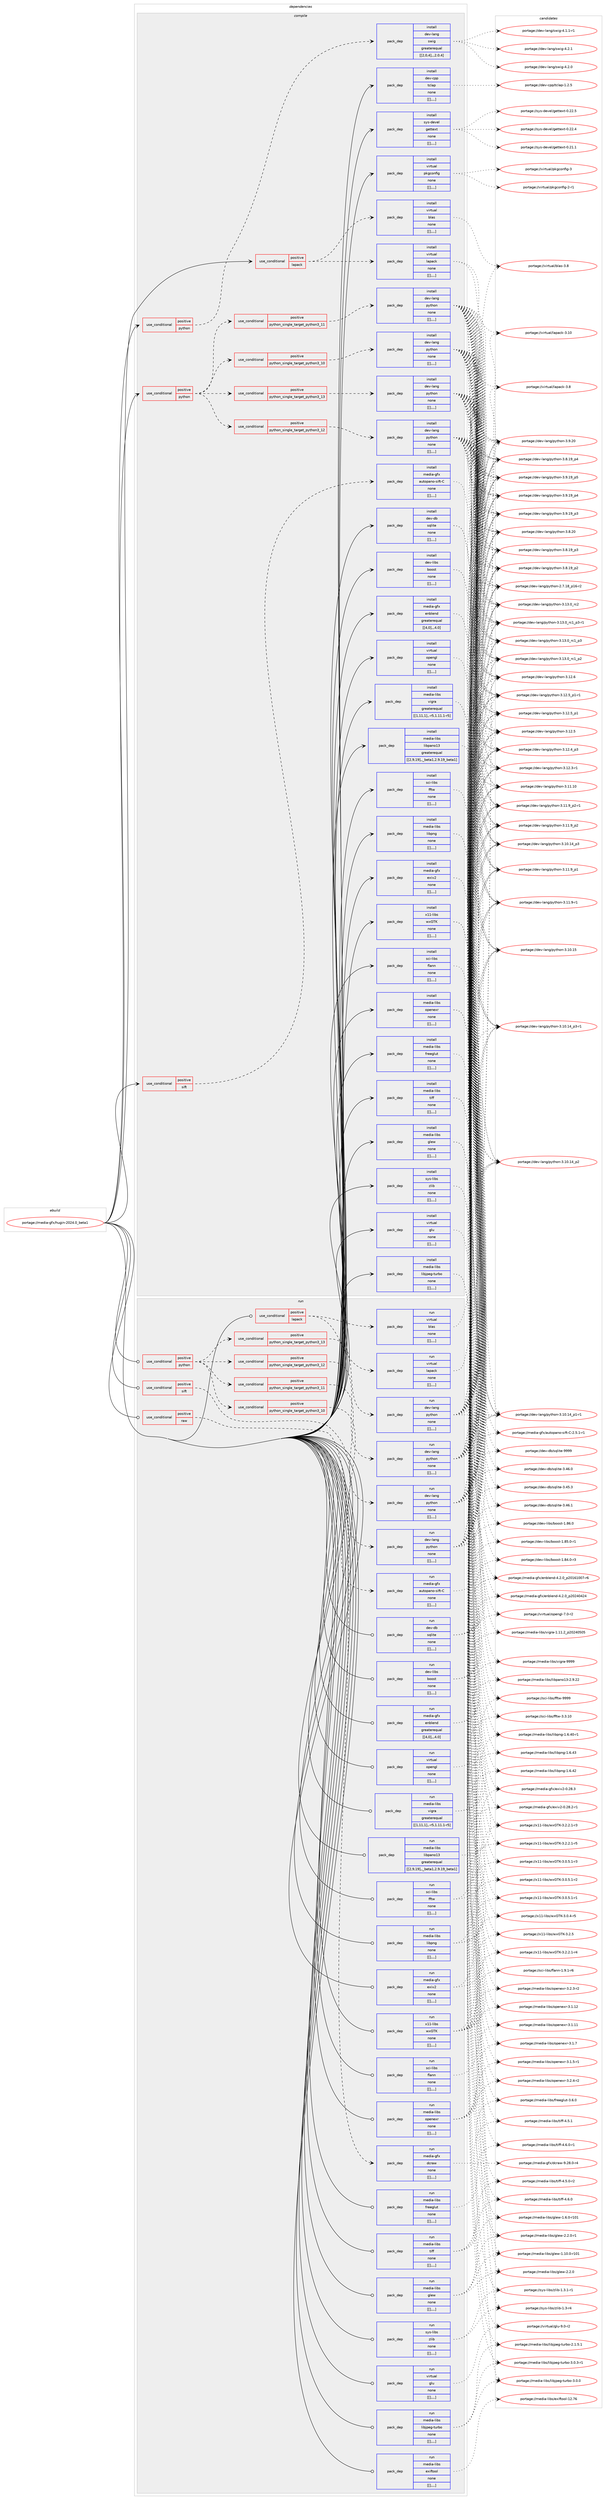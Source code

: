 digraph prolog {

# *************
# Graph options
# *************

newrank=true;
concentrate=true;
compound=true;
graph [rankdir=LR,fontname=Helvetica,fontsize=10,ranksep=1.5];#, ranksep=2.5, nodesep=0.2];
edge  [arrowhead=vee];
node  [fontname=Helvetica,fontsize=10];

# **********
# The ebuild
# **********

subgraph cluster_leftcol {
color=gray;
label=<<i>ebuild</i>>;
id [label="portage://media-gfx/hugin-2024.0_beta1", color=red, width=4, href="../media-gfx/hugin-2024.0_beta1.svg"];
}

# ****************
# The dependencies
# ****************

subgraph cluster_midcol {
color=gray;
label=<<i>dependencies</i>>;
subgraph cluster_compile {
fillcolor="#eeeeee";
style=filled;
label=<<i>compile</i>>;
subgraph cond76142 {
dependency304916 [label=<<TABLE BORDER="0" CELLBORDER="1" CELLSPACING="0" CELLPADDING="4"><TR><TD ROWSPAN="3" CELLPADDING="10">use_conditional</TD></TR><TR><TD>positive</TD></TR><TR><TD>lapack</TD></TR></TABLE>>, shape=none, color=red];
subgraph pack226286 {
dependency304917 [label=<<TABLE BORDER="0" CELLBORDER="1" CELLSPACING="0" CELLPADDING="4" WIDTH="220"><TR><TD ROWSPAN="6" CELLPADDING="30">pack_dep</TD></TR><TR><TD WIDTH="110">install</TD></TR><TR><TD>virtual</TD></TR><TR><TD>blas</TD></TR><TR><TD>none</TD></TR><TR><TD>[[],,,,]</TD></TR></TABLE>>, shape=none, color=blue];
}
dependency304916:e -> dependency304917:w [weight=20,style="dashed",arrowhead="vee"];
subgraph pack226287 {
dependency304918 [label=<<TABLE BORDER="0" CELLBORDER="1" CELLSPACING="0" CELLPADDING="4" WIDTH="220"><TR><TD ROWSPAN="6" CELLPADDING="30">pack_dep</TD></TR><TR><TD WIDTH="110">install</TD></TR><TR><TD>virtual</TD></TR><TR><TD>lapack</TD></TR><TR><TD>none</TD></TR><TR><TD>[[],,,,]</TD></TR></TABLE>>, shape=none, color=blue];
}
dependency304916:e -> dependency304918:w [weight=20,style="dashed",arrowhead="vee"];
}
id:e -> dependency304916:w [weight=20,style="solid",arrowhead="vee"];
subgraph cond76143 {
dependency304919 [label=<<TABLE BORDER="0" CELLBORDER="1" CELLSPACING="0" CELLPADDING="4"><TR><TD ROWSPAN="3" CELLPADDING="10">use_conditional</TD></TR><TR><TD>positive</TD></TR><TR><TD>python</TD></TR></TABLE>>, shape=none, color=red];
subgraph cond76144 {
dependency304920 [label=<<TABLE BORDER="0" CELLBORDER="1" CELLSPACING="0" CELLPADDING="4"><TR><TD ROWSPAN="3" CELLPADDING="10">use_conditional</TD></TR><TR><TD>positive</TD></TR><TR><TD>python_single_target_python3_10</TD></TR></TABLE>>, shape=none, color=red];
subgraph pack226288 {
dependency304921 [label=<<TABLE BORDER="0" CELLBORDER="1" CELLSPACING="0" CELLPADDING="4" WIDTH="220"><TR><TD ROWSPAN="6" CELLPADDING="30">pack_dep</TD></TR><TR><TD WIDTH="110">install</TD></TR><TR><TD>dev-lang</TD></TR><TR><TD>python</TD></TR><TR><TD>none</TD></TR><TR><TD>[[],,,,]</TD></TR></TABLE>>, shape=none, color=blue];
}
dependency304920:e -> dependency304921:w [weight=20,style="dashed",arrowhead="vee"];
}
dependency304919:e -> dependency304920:w [weight=20,style="dashed",arrowhead="vee"];
subgraph cond76145 {
dependency304922 [label=<<TABLE BORDER="0" CELLBORDER="1" CELLSPACING="0" CELLPADDING="4"><TR><TD ROWSPAN="3" CELLPADDING="10">use_conditional</TD></TR><TR><TD>positive</TD></TR><TR><TD>python_single_target_python3_11</TD></TR></TABLE>>, shape=none, color=red];
subgraph pack226289 {
dependency304923 [label=<<TABLE BORDER="0" CELLBORDER="1" CELLSPACING="0" CELLPADDING="4" WIDTH="220"><TR><TD ROWSPAN="6" CELLPADDING="30">pack_dep</TD></TR><TR><TD WIDTH="110">install</TD></TR><TR><TD>dev-lang</TD></TR><TR><TD>python</TD></TR><TR><TD>none</TD></TR><TR><TD>[[],,,,]</TD></TR></TABLE>>, shape=none, color=blue];
}
dependency304922:e -> dependency304923:w [weight=20,style="dashed",arrowhead="vee"];
}
dependency304919:e -> dependency304922:w [weight=20,style="dashed",arrowhead="vee"];
subgraph cond76146 {
dependency304924 [label=<<TABLE BORDER="0" CELLBORDER="1" CELLSPACING="0" CELLPADDING="4"><TR><TD ROWSPAN="3" CELLPADDING="10">use_conditional</TD></TR><TR><TD>positive</TD></TR><TR><TD>python_single_target_python3_12</TD></TR></TABLE>>, shape=none, color=red];
subgraph pack226290 {
dependency304925 [label=<<TABLE BORDER="0" CELLBORDER="1" CELLSPACING="0" CELLPADDING="4" WIDTH="220"><TR><TD ROWSPAN="6" CELLPADDING="30">pack_dep</TD></TR><TR><TD WIDTH="110">install</TD></TR><TR><TD>dev-lang</TD></TR><TR><TD>python</TD></TR><TR><TD>none</TD></TR><TR><TD>[[],,,,]</TD></TR></TABLE>>, shape=none, color=blue];
}
dependency304924:e -> dependency304925:w [weight=20,style="dashed",arrowhead="vee"];
}
dependency304919:e -> dependency304924:w [weight=20,style="dashed",arrowhead="vee"];
subgraph cond76147 {
dependency304926 [label=<<TABLE BORDER="0" CELLBORDER="1" CELLSPACING="0" CELLPADDING="4"><TR><TD ROWSPAN="3" CELLPADDING="10">use_conditional</TD></TR><TR><TD>positive</TD></TR><TR><TD>python_single_target_python3_13</TD></TR></TABLE>>, shape=none, color=red];
subgraph pack226291 {
dependency304927 [label=<<TABLE BORDER="0" CELLBORDER="1" CELLSPACING="0" CELLPADDING="4" WIDTH="220"><TR><TD ROWSPAN="6" CELLPADDING="30">pack_dep</TD></TR><TR><TD WIDTH="110">install</TD></TR><TR><TD>dev-lang</TD></TR><TR><TD>python</TD></TR><TR><TD>none</TD></TR><TR><TD>[[],,,,]</TD></TR></TABLE>>, shape=none, color=blue];
}
dependency304926:e -> dependency304927:w [weight=20,style="dashed",arrowhead="vee"];
}
dependency304919:e -> dependency304926:w [weight=20,style="dashed",arrowhead="vee"];
}
id:e -> dependency304919:w [weight=20,style="solid",arrowhead="vee"];
subgraph cond76148 {
dependency304928 [label=<<TABLE BORDER="0" CELLBORDER="1" CELLSPACING="0" CELLPADDING="4"><TR><TD ROWSPAN="3" CELLPADDING="10">use_conditional</TD></TR><TR><TD>positive</TD></TR><TR><TD>python</TD></TR></TABLE>>, shape=none, color=red];
subgraph pack226292 {
dependency304929 [label=<<TABLE BORDER="0" CELLBORDER="1" CELLSPACING="0" CELLPADDING="4" WIDTH="220"><TR><TD ROWSPAN="6" CELLPADDING="30">pack_dep</TD></TR><TR><TD WIDTH="110">install</TD></TR><TR><TD>dev-lang</TD></TR><TR><TD>swig</TD></TR><TR><TD>greaterequal</TD></TR><TR><TD>[[2,0,4],,,2.0.4]</TD></TR></TABLE>>, shape=none, color=blue];
}
dependency304928:e -> dependency304929:w [weight=20,style="dashed",arrowhead="vee"];
}
id:e -> dependency304928:w [weight=20,style="solid",arrowhead="vee"];
subgraph cond76149 {
dependency304930 [label=<<TABLE BORDER="0" CELLBORDER="1" CELLSPACING="0" CELLPADDING="4"><TR><TD ROWSPAN="3" CELLPADDING="10">use_conditional</TD></TR><TR><TD>positive</TD></TR><TR><TD>sift</TD></TR></TABLE>>, shape=none, color=red];
subgraph pack226293 {
dependency304931 [label=<<TABLE BORDER="0" CELLBORDER="1" CELLSPACING="0" CELLPADDING="4" WIDTH="220"><TR><TD ROWSPAN="6" CELLPADDING="30">pack_dep</TD></TR><TR><TD WIDTH="110">install</TD></TR><TR><TD>media-gfx</TD></TR><TR><TD>autopano-sift-C</TD></TR><TR><TD>none</TD></TR><TR><TD>[[],,,,]</TD></TR></TABLE>>, shape=none, color=blue];
}
dependency304930:e -> dependency304931:w [weight=20,style="dashed",arrowhead="vee"];
}
id:e -> dependency304930:w [weight=20,style="solid",arrowhead="vee"];
subgraph pack226294 {
dependency304932 [label=<<TABLE BORDER="0" CELLBORDER="1" CELLSPACING="0" CELLPADDING="4" WIDTH="220"><TR><TD ROWSPAN="6" CELLPADDING="30">pack_dep</TD></TR><TR><TD WIDTH="110">install</TD></TR><TR><TD>dev-cpp</TD></TR><TR><TD>tclap</TD></TR><TR><TD>none</TD></TR><TR><TD>[[],,,,]</TD></TR></TABLE>>, shape=none, color=blue];
}
id:e -> dependency304932:w [weight=20,style="solid",arrowhead="vee"];
subgraph pack226295 {
dependency304933 [label=<<TABLE BORDER="0" CELLBORDER="1" CELLSPACING="0" CELLPADDING="4" WIDTH="220"><TR><TD ROWSPAN="6" CELLPADDING="30">pack_dep</TD></TR><TR><TD WIDTH="110">install</TD></TR><TR><TD>dev-db</TD></TR><TR><TD>sqlite</TD></TR><TR><TD>none</TD></TR><TR><TD>[[],,,,]</TD></TR></TABLE>>, shape=none, color=blue];
}
id:e -> dependency304933:w [weight=20,style="solid",arrowhead="vee"];
subgraph pack226296 {
dependency304934 [label=<<TABLE BORDER="0" CELLBORDER="1" CELLSPACING="0" CELLPADDING="4" WIDTH="220"><TR><TD ROWSPAN="6" CELLPADDING="30">pack_dep</TD></TR><TR><TD WIDTH="110">install</TD></TR><TR><TD>dev-libs</TD></TR><TR><TD>boost</TD></TR><TR><TD>none</TD></TR><TR><TD>[[],,,,]</TD></TR></TABLE>>, shape=none, color=blue];
}
id:e -> dependency304934:w [weight=20,style="solid",arrowhead="vee"];
subgraph pack226297 {
dependency304935 [label=<<TABLE BORDER="0" CELLBORDER="1" CELLSPACING="0" CELLPADDING="4" WIDTH="220"><TR><TD ROWSPAN="6" CELLPADDING="30">pack_dep</TD></TR><TR><TD WIDTH="110">install</TD></TR><TR><TD>media-gfx</TD></TR><TR><TD>enblend</TD></TR><TR><TD>greaterequal</TD></TR><TR><TD>[[4,0],,,4.0]</TD></TR></TABLE>>, shape=none, color=blue];
}
id:e -> dependency304935:w [weight=20,style="solid",arrowhead="vee"];
subgraph pack226298 {
dependency304936 [label=<<TABLE BORDER="0" CELLBORDER="1" CELLSPACING="0" CELLPADDING="4" WIDTH="220"><TR><TD ROWSPAN="6" CELLPADDING="30">pack_dep</TD></TR><TR><TD WIDTH="110">install</TD></TR><TR><TD>media-gfx</TD></TR><TR><TD>exiv2</TD></TR><TR><TD>none</TD></TR><TR><TD>[[],,,,]</TD></TR></TABLE>>, shape=none, color=blue];
}
id:e -> dependency304936:w [weight=20,style="solid",arrowhead="vee"];
subgraph pack226299 {
dependency304937 [label=<<TABLE BORDER="0" CELLBORDER="1" CELLSPACING="0" CELLPADDING="4" WIDTH="220"><TR><TD ROWSPAN="6" CELLPADDING="30">pack_dep</TD></TR><TR><TD WIDTH="110">install</TD></TR><TR><TD>media-libs</TD></TR><TR><TD>freeglut</TD></TR><TR><TD>none</TD></TR><TR><TD>[[],,,,]</TD></TR></TABLE>>, shape=none, color=blue];
}
id:e -> dependency304937:w [weight=20,style="solid",arrowhead="vee"];
subgraph pack226300 {
dependency304938 [label=<<TABLE BORDER="0" CELLBORDER="1" CELLSPACING="0" CELLPADDING="4" WIDTH="220"><TR><TD ROWSPAN="6" CELLPADDING="30">pack_dep</TD></TR><TR><TD WIDTH="110">install</TD></TR><TR><TD>media-libs</TD></TR><TR><TD>glew</TD></TR><TR><TD>none</TD></TR><TR><TD>[[],,,,]</TD></TR></TABLE>>, shape=none, color=blue];
}
id:e -> dependency304938:w [weight=20,style="solid",arrowhead="vee"];
subgraph pack226301 {
dependency304939 [label=<<TABLE BORDER="0" CELLBORDER="1" CELLSPACING="0" CELLPADDING="4" WIDTH="220"><TR><TD ROWSPAN="6" CELLPADDING="30">pack_dep</TD></TR><TR><TD WIDTH="110">install</TD></TR><TR><TD>media-libs</TD></TR><TR><TD>libjpeg-turbo</TD></TR><TR><TD>none</TD></TR><TR><TD>[[],,,,]</TD></TR></TABLE>>, shape=none, color=blue];
}
id:e -> dependency304939:w [weight=20,style="solid",arrowhead="vee"];
subgraph pack226302 {
dependency304940 [label=<<TABLE BORDER="0" CELLBORDER="1" CELLSPACING="0" CELLPADDING="4" WIDTH="220"><TR><TD ROWSPAN="6" CELLPADDING="30">pack_dep</TD></TR><TR><TD WIDTH="110">install</TD></TR><TR><TD>media-libs</TD></TR><TR><TD>libpano13</TD></TR><TR><TD>greaterequal</TD></TR><TR><TD>[[2,9,19],,_beta1,2.9.19_beta1]</TD></TR></TABLE>>, shape=none, color=blue];
}
id:e -> dependency304940:w [weight=20,style="solid",arrowhead="vee"];
subgraph pack226303 {
dependency304941 [label=<<TABLE BORDER="0" CELLBORDER="1" CELLSPACING="0" CELLPADDING="4" WIDTH="220"><TR><TD ROWSPAN="6" CELLPADDING="30">pack_dep</TD></TR><TR><TD WIDTH="110">install</TD></TR><TR><TD>media-libs</TD></TR><TR><TD>libpng</TD></TR><TR><TD>none</TD></TR><TR><TD>[[],,,,]</TD></TR></TABLE>>, shape=none, color=blue];
}
id:e -> dependency304941:w [weight=20,style="solid",arrowhead="vee"];
subgraph pack226304 {
dependency304942 [label=<<TABLE BORDER="0" CELLBORDER="1" CELLSPACING="0" CELLPADDING="4" WIDTH="220"><TR><TD ROWSPAN="6" CELLPADDING="30">pack_dep</TD></TR><TR><TD WIDTH="110">install</TD></TR><TR><TD>media-libs</TD></TR><TR><TD>openexr</TD></TR><TR><TD>none</TD></TR><TR><TD>[[],,,,]</TD></TR></TABLE>>, shape=none, color=blue];
}
id:e -> dependency304942:w [weight=20,style="solid",arrowhead="vee"];
subgraph pack226305 {
dependency304943 [label=<<TABLE BORDER="0" CELLBORDER="1" CELLSPACING="0" CELLPADDING="4" WIDTH="220"><TR><TD ROWSPAN="6" CELLPADDING="30">pack_dep</TD></TR><TR><TD WIDTH="110">install</TD></TR><TR><TD>media-libs</TD></TR><TR><TD>tiff</TD></TR><TR><TD>none</TD></TR><TR><TD>[[],,,,]</TD></TR></TABLE>>, shape=none, color=blue];
}
id:e -> dependency304943:w [weight=20,style="solid",arrowhead="vee"];
subgraph pack226306 {
dependency304944 [label=<<TABLE BORDER="0" CELLBORDER="1" CELLSPACING="0" CELLPADDING="4" WIDTH="220"><TR><TD ROWSPAN="6" CELLPADDING="30">pack_dep</TD></TR><TR><TD WIDTH="110">install</TD></TR><TR><TD>media-libs</TD></TR><TR><TD>vigra</TD></TR><TR><TD>greaterequal</TD></TR><TR><TD>[[1,11,1],,-r5,1.11.1-r5]</TD></TR></TABLE>>, shape=none, color=blue];
}
id:e -> dependency304944:w [weight=20,style="solid",arrowhead="vee"];
subgraph pack226307 {
dependency304945 [label=<<TABLE BORDER="0" CELLBORDER="1" CELLSPACING="0" CELLPADDING="4" WIDTH="220"><TR><TD ROWSPAN="6" CELLPADDING="30">pack_dep</TD></TR><TR><TD WIDTH="110">install</TD></TR><TR><TD>sci-libs</TD></TR><TR><TD>fftw</TD></TR><TR><TD>none</TD></TR><TR><TD>[[],,,,]</TD></TR></TABLE>>, shape=none, color=blue];
}
id:e -> dependency304945:w [weight=20,style="solid",arrowhead="vee"];
subgraph pack226308 {
dependency304946 [label=<<TABLE BORDER="0" CELLBORDER="1" CELLSPACING="0" CELLPADDING="4" WIDTH="220"><TR><TD ROWSPAN="6" CELLPADDING="30">pack_dep</TD></TR><TR><TD WIDTH="110">install</TD></TR><TR><TD>sci-libs</TD></TR><TR><TD>flann</TD></TR><TR><TD>none</TD></TR><TR><TD>[[],,,,]</TD></TR></TABLE>>, shape=none, color=blue];
}
id:e -> dependency304946:w [weight=20,style="solid",arrowhead="vee"];
subgraph pack226309 {
dependency304947 [label=<<TABLE BORDER="0" CELLBORDER="1" CELLSPACING="0" CELLPADDING="4" WIDTH="220"><TR><TD ROWSPAN="6" CELLPADDING="30">pack_dep</TD></TR><TR><TD WIDTH="110">install</TD></TR><TR><TD>sys-devel</TD></TR><TR><TD>gettext</TD></TR><TR><TD>none</TD></TR><TR><TD>[[],,,,]</TD></TR></TABLE>>, shape=none, color=blue];
}
id:e -> dependency304947:w [weight=20,style="solid",arrowhead="vee"];
subgraph pack226310 {
dependency304948 [label=<<TABLE BORDER="0" CELLBORDER="1" CELLSPACING="0" CELLPADDING="4" WIDTH="220"><TR><TD ROWSPAN="6" CELLPADDING="30">pack_dep</TD></TR><TR><TD WIDTH="110">install</TD></TR><TR><TD>sys-libs</TD></TR><TR><TD>zlib</TD></TR><TR><TD>none</TD></TR><TR><TD>[[],,,,]</TD></TR></TABLE>>, shape=none, color=blue];
}
id:e -> dependency304948:w [weight=20,style="solid",arrowhead="vee"];
subgraph pack226311 {
dependency304949 [label=<<TABLE BORDER="0" CELLBORDER="1" CELLSPACING="0" CELLPADDING="4" WIDTH="220"><TR><TD ROWSPAN="6" CELLPADDING="30">pack_dep</TD></TR><TR><TD WIDTH="110">install</TD></TR><TR><TD>virtual</TD></TR><TR><TD>glu</TD></TR><TR><TD>none</TD></TR><TR><TD>[[],,,,]</TD></TR></TABLE>>, shape=none, color=blue];
}
id:e -> dependency304949:w [weight=20,style="solid",arrowhead="vee"];
subgraph pack226312 {
dependency304950 [label=<<TABLE BORDER="0" CELLBORDER="1" CELLSPACING="0" CELLPADDING="4" WIDTH="220"><TR><TD ROWSPAN="6" CELLPADDING="30">pack_dep</TD></TR><TR><TD WIDTH="110">install</TD></TR><TR><TD>virtual</TD></TR><TR><TD>opengl</TD></TR><TR><TD>none</TD></TR><TR><TD>[[],,,,]</TD></TR></TABLE>>, shape=none, color=blue];
}
id:e -> dependency304950:w [weight=20,style="solid",arrowhead="vee"];
subgraph pack226313 {
dependency304951 [label=<<TABLE BORDER="0" CELLBORDER="1" CELLSPACING="0" CELLPADDING="4" WIDTH="220"><TR><TD ROWSPAN="6" CELLPADDING="30">pack_dep</TD></TR><TR><TD WIDTH="110">install</TD></TR><TR><TD>virtual</TD></TR><TR><TD>pkgconfig</TD></TR><TR><TD>none</TD></TR><TR><TD>[[],,,,]</TD></TR></TABLE>>, shape=none, color=blue];
}
id:e -> dependency304951:w [weight=20,style="solid",arrowhead="vee"];
subgraph pack226314 {
dependency304952 [label=<<TABLE BORDER="0" CELLBORDER="1" CELLSPACING="0" CELLPADDING="4" WIDTH="220"><TR><TD ROWSPAN="6" CELLPADDING="30">pack_dep</TD></TR><TR><TD WIDTH="110">install</TD></TR><TR><TD>x11-libs</TD></TR><TR><TD>wxGTK</TD></TR><TR><TD>none</TD></TR><TR><TD>[[],,,,]</TD></TR></TABLE>>, shape=none, color=blue];
}
id:e -> dependency304952:w [weight=20,style="solid",arrowhead="vee"];
}
subgraph cluster_compileandrun {
fillcolor="#eeeeee";
style=filled;
label=<<i>compile and run</i>>;
}
subgraph cluster_run {
fillcolor="#eeeeee";
style=filled;
label=<<i>run</i>>;
subgraph cond76150 {
dependency304953 [label=<<TABLE BORDER="0" CELLBORDER="1" CELLSPACING="0" CELLPADDING="4"><TR><TD ROWSPAN="3" CELLPADDING="10">use_conditional</TD></TR><TR><TD>positive</TD></TR><TR><TD>lapack</TD></TR></TABLE>>, shape=none, color=red];
subgraph pack226315 {
dependency304954 [label=<<TABLE BORDER="0" CELLBORDER="1" CELLSPACING="0" CELLPADDING="4" WIDTH="220"><TR><TD ROWSPAN="6" CELLPADDING="30">pack_dep</TD></TR><TR><TD WIDTH="110">run</TD></TR><TR><TD>virtual</TD></TR><TR><TD>blas</TD></TR><TR><TD>none</TD></TR><TR><TD>[[],,,,]</TD></TR></TABLE>>, shape=none, color=blue];
}
dependency304953:e -> dependency304954:w [weight=20,style="dashed",arrowhead="vee"];
subgraph pack226316 {
dependency304955 [label=<<TABLE BORDER="0" CELLBORDER="1" CELLSPACING="0" CELLPADDING="4" WIDTH="220"><TR><TD ROWSPAN="6" CELLPADDING="30">pack_dep</TD></TR><TR><TD WIDTH="110">run</TD></TR><TR><TD>virtual</TD></TR><TR><TD>lapack</TD></TR><TR><TD>none</TD></TR><TR><TD>[[],,,,]</TD></TR></TABLE>>, shape=none, color=blue];
}
dependency304953:e -> dependency304955:w [weight=20,style="dashed",arrowhead="vee"];
}
id:e -> dependency304953:w [weight=20,style="solid",arrowhead="odot"];
subgraph cond76151 {
dependency304956 [label=<<TABLE BORDER="0" CELLBORDER="1" CELLSPACING="0" CELLPADDING="4"><TR><TD ROWSPAN="3" CELLPADDING="10">use_conditional</TD></TR><TR><TD>positive</TD></TR><TR><TD>python</TD></TR></TABLE>>, shape=none, color=red];
subgraph cond76152 {
dependency304957 [label=<<TABLE BORDER="0" CELLBORDER="1" CELLSPACING="0" CELLPADDING="4"><TR><TD ROWSPAN="3" CELLPADDING="10">use_conditional</TD></TR><TR><TD>positive</TD></TR><TR><TD>python_single_target_python3_10</TD></TR></TABLE>>, shape=none, color=red];
subgraph pack226317 {
dependency304958 [label=<<TABLE BORDER="0" CELLBORDER="1" CELLSPACING="0" CELLPADDING="4" WIDTH="220"><TR><TD ROWSPAN="6" CELLPADDING="30">pack_dep</TD></TR><TR><TD WIDTH="110">run</TD></TR><TR><TD>dev-lang</TD></TR><TR><TD>python</TD></TR><TR><TD>none</TD></TR><TR><TD>[[],,,,]</TD></TR></TABLE>>, shape=none, color=blue];
}
dependency304957:e -> dependency304958:w [weight=20,style="dashed",arrowhead="vee"];
}
dependency304956:e -> dependency304957:w [weight=20,style="dashed",arrowhead="vee"];
subgraph cond76153 {
dependency304959 [label=<<TABLE BORDER="0" CELLBORDER="1" CELLSPACING="0" CELLPADDING="4"><TR><TD ROWSPAN="3" CELLPADDING="10">use_conditional</TD></TR><TR><TD>positive</TD></TR><TR><TD>python_single_target_python3_11</TD></TR></TABLE>>, shape=none, color=red];
subgraph pack226318 {
dependency304960 [label=<<TABLE BORDER="0" CELLBORDER="1" CELLSPACING="0" CELLPADDING="4" WIDTH="220"><TR><TD ROWSPAN="6" CELLPADDING="30">pack_dep</TD></TR><TR><TD WIDTH="110">run</TD></TR><TR><TD>dev-lang</TD></TR><TR><TD>python</TD></TR><TR><TD>none</TD></TR><TR><TD>[[],,,,]</TD></TR></TABLE>>, shape=none, color=blue];
}
dependency304959:e -> dependency304960:w [weight=20,style="dashed",arrowhead="vee"];
}
dependency304956:e -> dependency304959:w [weight=20,style="dashed",arrowhead="vee"];
subgraph cond76154 {
dependency304961 [label=<<TABLE BORDER="0" CELLBORDER="1" CELLSPACING="0" CELLPADDING="4"><TR><TD ROWSPAN="3" CELLPADDING="10">use_conditional</TD></TR><TR><TD>positive</TD></TR><TR><TD>python_single_target_python3_12</TD></TR></TABLE>>, shape=none, color=red];
subgraph pack226319 {
dependency304962 [label=<<TABLE BORDER="0" CELLBORDER="1" CELLSPACING="0" CELLPADDING="4" WIDTH="220"><TR><TD ROWSPAN="6" CELLPADDING="30">pack_dep</TD></TR><TR><TD WIDTH="110">run</TD></TR><TR><TD>dev-lang</TD></TR><TR><TD>python</TD></TR><TR><TD>none</TD></TR><TR><TD>[[],,,,]</TD></TR></TABLE>>, shape=none, color=blue];
}
dependency304961:e -> dependency304962:w [weight=20,style="dashed",arrowhead="vee"];
}
dependency304956:e -> dependency304961:w [weight=20,style="dashed",arrowhead="vee"];
subgraph cond76155 {
dependency304963 [label=<<TABLE BORDER="0" CELLBORDER="1" CELLSPACING="0" CELLPADDING="4"><TR><TD ROWSPAN="3" CELLPADDING="10">use_conditional</TD></TR><TR><TD>positive</TD></TR><TR><TD>python_single_target_python3_13</TD></TR></TABLE>>, shape=none, color=red];
subgraph pack226320 {
dependency304964 [label=<<TABLE BORDER="0" CELLBORDER="1" CELLSPACING="0" CELLPADDING="4" WIDTH="220"><TR><TD ROWSPAN="6" CELLPADDING="30">pack_dep</TD></TR><TR><TD WIDTH="110">run</TD></TR><TR><TD>dev-lang</TD></TR><TR><TD>python</TD></TR><TR><TD>none</TD></TR><TR><TD>[[],,,,]</TD></TR></TABLE>>, shape=none, color=blue];
}
dependency304963:e -> dependency304964:w [weight=20,style="dashed",arrowhead="vee"];
}
dependency304956:e -> dependency304963:w [weight=20,style="dashed",arrowhead="vee"];
}
id:e -> dependency304956:w [weight=20,style="solid",arrowhead="odot"];
subgraph cond76156 {
dependency304965 [label=<<TABLE BORDER="0" CELLBORDER="1" CELLSPACING="0" CELLPADDING="4"><TR><TD ROWSPAN="3" CELLPADDING="10">use_conditional</TD></TR><TR><TD>positive</TD></TR><TR><TD>raw</TD></TR></TABLE>>, shape=none, color=red];
subgraph pack226321 {
dependency304966 [label=<<TABLE BORDER="0" CELLBORDER="1" CELLSPACING="0" CELLPADDING="4" WIDTH="220"><TR><TD ROWSPAN="6" CELLPADDING="30">pack_dep</TD></TR><TR><TD WIDTH="110">run</TD></TR><TR><TD>media-gfx</TD></TR><TR><TD>dcraw</TD></TR><TR><TD>none</TD></TR><TR><TD>[[],,,,]</TD></TR></TABLE>>, shape=none, color=blue];
}
dependency304965:e -> dependency304966:w [weight=20,style="dashed",arrowhead="vee"];
}
id:e -> dependency304965:w [weight=20,style="solid",arrowhead="odot"];
subgraph cond76157 {
dependency304967 [label=<<TABLE BORDER="0" CELLBORDER="1" CELLSPACING="0" CELLPADDING="4"><TR><TD ROWSPAN="3" CELLPADDING="10">use_conditional</TD></TR><TR><TD>positive</TD></TR><TR><TD>sift</TD></TR></TABLE>>, shape=none, color=red];
subgraph pack226322 {
dependency304968 [label=<<TABLE BORDER="0" CELLBORDER="1" CELLSPACING="0" CELLPADDING="4" WIDTH="220"><TR><TD ROWSPAN="6" CELLPADDING="30">pack_dep</TD></TR><TR><TD WIDTH="110">run</TD></TR><TR><TD>media-gfx</TD></TR><TR><TD>autopano-sift-C</TD></TR><TR><TD>none</TD></TR><TR><TD>[[],,,,]</TD></TR></TABLE>>, shape=none, color=blue];
}
dependency304967:e -> dependency304968:w [weight=20,style="dashed",arrowhead="vee"];
}
id:e -> dependency304967:w [weight=20,style="solid",arrowhead="odot"];
subgraph pack226323 {
dependency304969 [label=<<TABLE BORDER="0" CELLBORDER="1" CELLSPACING="0" CELLPADDING="4" WIDTH="220"><TR><TD ROWSPAN="6" CELLPADDING="30">pack_dep</TD></TR><TR><TD WIDTH="110">run</TD></TR><TR><TD>dev-db</TD></TR><TR><TD>sqlite</TD></TR><TR><TD>none</TD></TR><TR><TD>[[],,,,]</TD></TR></TABLE>>, shape=none, color=blue];
}
id:e -> dependency304969:w [weight=20,style="solid",arrowhead="odot"];
subgraph pack226324 {
dependency304970 [label=<<TABLE BORDER="0" CELLBORDER="1" CELLSPACING="0" CELLPADDING="4" WIDTH="220"><TR><TD ROWSPAN="6" CELLPADDING="30">pack_dep</TD></TR><TR><TD WIDTH="110">run</TD></TR><TR><TD>dev-libs</TD></TR><TR><TD>boost</TD></TR><TR><TD>none</TD></TR><TR><TD>[[],,,,]</TD></TR></TABLE>>, shape=none, color=blue];
}
id:e -> dependency304970:w [weight=20,style="solid",arrowhead="odot"];
subgraph pack226325 {
dependency304971 [label=<<TABLE BORDER="0" CELLBORDER="1" CELLSPACING="0" CELLPADDING="4" WIDTH="220"><TR><TD ROWSPAN="6" CELLPADDING="30">pack_dep</TD></TR><TR><TD WIDTH="110">run</TD></TR><TR><TD>media-gfx</TD></TR><TR><TD>enblend</TD></TR><TR><TD>greaterequal</TD></TR><TR><TD>[[4,0],,,4.0]</TD></TR></TABLE>>, shape=none, color=blue];
}
id:e -> dependency304971:w [weight=20,style="solid",arrowhead="odot"];
subgraph pack226326 {
dependency304972 [label=<<TABLE BORDER="0" CELLBORDER="1" CELLSPACING="0" CELLPADDING="4" WIDTH="220"><TR><TD ROWSPAN="6" CELLPADDING="30">pack_dep</TD></TR><TR><TD WIDTH="110">run</TD></TR><TR><TD>media-gfx</TD></TR><TR><TD>exiv2</TD></TR><TR><TD>none</TD></TR><TR><TD>[[],,,,]</TD></TR></TABLE>>, shape=none, color=blue];
}
id:e -> dependency304972:w [weight=20,style="solid",arrowhead="odot"];
subgraph pack226327 {
dependency304973 [label=<<TABLE BORDER="0" CELLBORDER="1" CELLSPACING="0" CELLPADDING="4" WIDTH="220"><TR><TD ROWSPAN="6" CELLPADDING="30">pack_dep</TD></TR><TR><TD WIDTH="110">run</TD></TR><TR><TD>media-libs</TD></TR><TR><TD>exiftool</TD></TR><TR><TD>none</TD></TR><TR><TD>[[],,,,]</TD></TR></TABLE>>, shape=none, color=blue];
}
id:e -> dependency304973:w [weight=20,style="solid",arrowhead="odot"];
subgraph pack226328 {
dependency304974 [label=<<TABLE BORDER="0" CELLBORDER="1" CELLSPACING="0" CELLPADDING="4" WIDTH="220"><TR><TD ROWSPAN="6" CELLPADDING="30">pack_dep</TD></TR><TR><TD WIDTH="110">run</TD></TR><TR><TD>media-libs</TD></TR><TR><TD>freeglut</TD></TR><TR><TD>none</TD></TR><TR><TD>[[],,,,]</TD></TR></TABLE>>, shape=none, color=blue];
}
id:e -> dependency304974:w [weight=20,style="solid",arrowhead="odot"];
subgraph pack226329 {
dependency304975 [label=<<TABLE BORDER="0" CELLBORDER="1" CELLSPACING="0" CELLPADDING="4" WIDTH="220"><TR><TD ROWSPAN="6" CELLPADDING="30">pack_dep</TD></TR><TR><TD WIDTH="110">run</TD></TR><TR><TD>media-libs</TD></TR><TR><TD>glew</TD></TR><TR><TD>none</TD></TR><TR><TD>[[],,,,]</TD></TR></TABLE>>, shape=none, color=blue];
}
id:e -> dependency304975:w [weight=20,style="solid",arrowhead="odot"];
subgraph pack226330 {
dependency304976 [label=<<TABLE BORDER="0" CELLBORDER="1" CELLSPACING="0" CELLPADDING="4" WIDTH="220"><TR><TD ROWSPAN="6" CELLPADDING="30">pack_dep</TD></TR><TR><TD WIDTH="110">run</TD></TR><TR><TD>media-libs</TD></TR><TR><TD>libjpeg-turbo</TD></TR><TR><TD>none</TD></TR><TR><TD>[[],,,,]</TD></TR></TABLE>>, shape=none, color=blue];
}
id:e -> dependency304976:w [weight=20,style="solid",arrowhead="odot"];
subgraph pack226331 {
dependency304977 [label=<<TABLE BORDER="0" CELLBORDER="1" CELLSPACING="0" CELLPADDING="4" WIDTH="220"><TR><TD ROWSPAN="6" CELLPADDING="30">pack_dep</TD></TR><TR><TD WIDTH="110">run</TD></TR><TR><TD>media-libs</TD></TR><TR><TD>libpano13</TD></TR><TR><TD>greaterequal</TD></TR><TR><TD>[[2,9,19],,_beta1,2.9.19_beta1]</TD></TR></TABLE>>, shape=none, color=blue];
}
id:e -> dependency304977:w [weight=20,style="solid",arrowhead="odot"];
subgraph pack226332 {
dependency304978 [label=<<TABLE BORDER="0" CELLBORDER="1" CELLSPACING="0" CELLPADDING="4" WIDTH="220"><TR><TD ROWSPAN="6" CELLPADDING="30">pack_dep</TD></TR><TR><TD WIDTH="110">run</TD></TR><TR><TD>media-libs</TD></TR><TR><TD>libpng</TD></TR><TR><TD>none</TD></TR><TR><TD>[[],,,,]</TD></TR></TABLE>>, shape=none, color=blue];
}
id:e -> dependency304978:w [weight=20,style="solid",arrowhead="odot"];
subgraph pack226333 {
dependency304979 [label=<<TABLE BORDER="0" CELLBORDER="1" CELLSPACING="0" CELLPADDING="4" WIDTH="220"><TR><TD ROWSPAN="6" CELLPADDING="30">pack_dep</TD></TR><TR><TD WIDTH="110">run</TD></TR><TR><TD>media-libs</TD></TR><TR><TD>openexr</TD></TR><TR><TD>none</TD></TR><TR><TD>[[],,,,]</TD></TR></TABLE>>, shape=none, color=blue];
}
id:e -> dependency304979:w [weight=20,style="solid",arrowhead="odot"];
subgraph pack226334 {
dependency304980 [label=<<TABLE BORDER="0" CELLBORDER="1" CELLSPACING="0" CELLPADDING="4" WIDTH="220"><TR><TD ROWSPAN="6" CELLPADDING="30">pack_dep</TD></TR><TR><TD WIDTH="110">run</TD></TR><TR><TD>media-libs</TD></TR><TR><TD>tiff</TD></TR><TR><TD>none</TD></TR><TR><TD>[[],,,,]</TD></TR></TABLE>>, shape=none, color=blue];
}
id:e -> dependency304980:w [weight=20,style="solid",arrowhead="odot"];
subgraph pack226335 {
dependency304981 [label=<<TABLE BORDER="0" CELLBORDER="1" CELLSPACING="0" CELLPADDING="4" WIDTH="220"><TR><TD ROWSPAN="6" CELLPADDING="30">pack_dep</TD></TR><TR><TD WIDTH="110">run</TD></TR><TR><TD>media-libs</TD></TR><TR><TD>vigra</TD></TR><TR><TD>greaterequal</TD></TR><TR><TD>[[1,11,1],,-r5,1.11.1-r5]</TD></TR></TABLE>>, shape=none, color=blue];
}
id:e -> dependency304981:w [weight=20,style="solid",arrowhead="odot"];
subgraph pack226336 {
dependency304982 [label=<<TABLE BORDER="0" CELLBORDER="1" CELLSPACING="0" CELLPADDING="4" WIDTH="220"><TR><TD ROWSPAN="6" CELLPADDING="30">pack_dep</TD></TR><TR><TD WIDTH="110">run</TD></TR><TR><TD>sci-libs</TD></TR><TR><TD>fftw</TD></TR><TR><TD>none</TD></TR><TR><TD>[[],,,,]</TD></TR></TABLE>>, shape=none, color=blue];
}
id:e -> dependency304982:w [weight=20,style="solid",arrowhead="odot"];
subgraph pack226337 {
dependency304983 [label=<<TABLE BORDER="0" CELLBORDER="1" CELLSPACING="0" CELLPADDING="4" WIDTH="220"><TR><TD ROWSPAN="6" CELLPADDING="30">pack_dep</TD></TR><TR><TD WIDTH="110">run</TD></TR><TR><TD>sci-libs</TD></TR><TR><TD>flann</TD></TR><TR><TD>none</TD></TR><TR><TD>[[],,,,]</TD></TR></TABLE>>, shape=none, color=blue];
}
id:e -> dependency304983:w [weight=20,style="solid",arrowhead="odot"];
subgraph pack226338 {
dependency304984 [label=<<TABLE BORDER="0" CELLBORDER="1" CELLSPACING="0" CELLPADDING="4" WIDTH="220"><TR><TD ROWSPAN="6" CELLPADDING="30">pack_dep</TD></TR><TR><TD WIDTH="110">run</TD></TR><TR><TD>sys-libs</TD></TR><TR><TD>zlib</TD></TR><TR><TD>none</TD></TR><TR><TD>[[],,,,]</TD></TR></TABLE>>, shape=none, color=blue];
}
id:e -> dependency304984:w [weight=20,style="solid",arrowhead="odot"];
subgraph pack226339 {
dependency304985 [label=<<TABLE BORDER="0" CELLBORDER="1" CELLSPACING="0" CELLPADDING="4" WIDTH="220"><TR><TD ROWSPAN="6" CELLPADDING="30">pack_dep</TD></TR><TR><TD WIDTH="110">run</TD></TR><TR><TD>virtual</TD></TR><TR><TD>glu</TD></TR><TR><TD>none</TD></TR><TR><TD>[[],,,,]</TD></TR></TABLE>>, shape=none, color=blue];
}
id:e -> dependency304985:w [weight=20,style="solid",arrowhead="odot"];
subgraph pack226340 {
dependency304986 [label=<<TABLE BORDER="0" CELLBORDER="1" CELLSPACING="0" CELLPADDING="4" WIDTH="220"><TR><TD ROWSPAN="6" CELLPADDING="30">pack_dep</TD></TR><TR><TD WIDTH="110">run</TD></TR><TR><TD>virtual</TD></TR><TR><TD>opengl</TD></TR><TR><TD>none</TD></TR><TR><TD>[[],,,,]</TD></TR></TABLE>>, shape=none, color=blue];
}
id:e -> dependency304986:w [weight=20,style="solid",arrowhead="odot"];
subgraph pack226341 {
dependency304987 [label=<<TABLE BORDER="0" CELLBORDER="1" CELLSPACING="0" CELLPADDING="4" WIDTH="220"><TR><TD ROWSPAN="6" CELLPADDING="30">pack_dep</TD></TR><TR><TD WIDTH="110">run</TD></TR><TR><TD>x11-libs</TD></TR><TR><TD>wxGTK</TD></TR><TR><TD>none</TD></TR><TR><TD>[[],,,,]</TD></TR></TABLE>>, shape=none, color=blue];
}
id:e -> dependency304987:w [weight=20,style="solid",arrowhead="odot"];
}
}

# **************
# The candidates
# **************

subgraph cluster_choices {
rank=same;
color=gray;
label=<<i>candidates</i>>;

subgraph choice226286 {
color=black;
nodesep=1;
choice1181051141161179710847981089711545514656 [label="portage://virtual/blas-3.8", color=red, width=4,href="../virtual/blas-3.8.svg"];
dependency304917:e -> choice1181051141161179710847981089711545514656:w [style=dotted,weight="100"];
}
subgraph choice226287 {
color=black;
nodesep=1;
choice11810511411611797108471089711297991074551464948 [label="portage://virtual/lapack-3.10", color=red, width=4,href="../virtual/lapack-3.10.svg"];
choice118105114116117971084710897112979910745514656 [label="portage://virtual/lapack-3.8", color=red, width=4,href="../virtual/lapack-3.8.svg"];
dependency304918:e -> choice11810511411611797108471089711297991074551464948:w [style=dotted,weight="100"];
dependency304918:e -> choice118105114116117971084710897112979910745514656:w [style=dotted,weight="100"];
}
subgraph choice226288 {
color=black;
nodesep=1;
choice10010111845108971101034711212111610411111045514649514648951149950 [label="portage://dev-lang/python-3.13.0_rc2", color=red, width=4,href="../dev-lang/python-3.13.0_rc2.svg"];
choice1001011184510897110103471121211161041111104551464951464895114994995112514511449 [label="portage://dev-lang/python-3.13.0_rc1_p3-r1", color=red, width=4,href="../dev-lang/python-3.13.0_rc1_p3-r1.svg"];
choice100101118451089711010347112121116104111110455146495146489511499499511251 [label="portage://dev-lang/python-3.13.0_rc1_p3", color=red, width=4,href="../dev-lang/python-3.13.0_rc1_p3.svg"];
choice100101118451089711010347112121116104111110455146495146489511499499511250 [label="portage://dev-lang/python-3.13.0_rc1_p2", color=red, width=4,href="../dev-lang/python-3.13.0_rc1_p2.svg"];
choice10010111845108971101034711212111610411111045514649504654 [label="portage://dev-lang/python-3.12.6", color=red, width=4,href="../dev-lang/python-3.12.6.svg"];
choice1001011184510897110103471121211161041111104551464950465395112494511449 [label="portage://dev-lang/python-3.12.5_p1-r1", color=red, width=4,href="../dev-lang/python-3.12.5_p1-r1.svg"];
choice100101118451089711010347112121116104111110455146495046539511249 [label="portage://dev-lang/python-3.12.5_p1", color=red, width=4,href="../dev-lang/python-3.12.5_p1.svg"];
choice10010111845108971101034711212111610411111045514649504653 [label="portage://dev-lang/python-3.12.5", color=red, width=4,href="../dev-lang/python-3.12.5.svg"];
choice100101118451089711010347112121116104111110455146495046529511251 [label="portage://dev-lang/python-3.12.4_p3", color=red, width=4,href="../dev-lang/python-3.12.4_p3.svg"];
choice100101118451089711010347112121116104111110455146495046514511449 [label="portage://dev-lang/python-3.12.3-r1", color=red, width=4,href="../dev-lang/python-3.12.3-r1.svg"];
choice1001011184510897110103471121211161041111104551464949464948 [label="portage://dev-lang/python-3.11.10", color=red, width=4,href="../dev-lang/python-3.11.10.svg"];
choice1001011184510897110103471121211161041111104551464949465795112504511449 [label="portage://dev-lang/python-3.11.9_p2-r1", color=red, width=4,href="../dev-lang/python-3.11.9_p2-r1.svg"];
choice100101118451089711010347112121116104111110455146494946579511250 [label="portage://dev-lang/python-3.11.9_p2", color=red, width=4,href="../dev-lang/python-3.11.9_p2.svg"];
choice100101118451089711010347112121116104111110455146494946579511249 [label="portage://dev-lang/python-3.11.9_p1", color=red, width=4,href="../dev-lang/python-3.11.9_p1.svg"];
choice100101118451089711010347112121116104111110455146494946574511449 [label="portage://dev-lang/python-3.11.9-r1", color=red, width=4,href="../dev-lang/python-3.11.9-r1.svg"];
choice1001011184510897110103471121211161041111104551464948464953 [label="portage://dev-lang/python-3.10.15", color=red, width=4,href="../dev-lang/python-3.10.15.svg"];
choice100101118451089711010347112121116104111110455146494846495295112514511449 [label="portage://dev-lang/python-3.10.14_p3-r1", color=red, width=4,href="../dev-lang/python-3.10.14_p3-r1.svg"];
choice10010111845108971101034711212111610411111045514649484649529511251 [label="portage://dev-lang/python-3.10.14_p3", color=red, width=4,href="../dev-lang/python-3.10.14_p3.svg"];
choice10010111845108971101034711212111610411111045514649484649529511250 [label="portage://dev-lang/python-3.10.14_p2", color=red, width=4,href="../dev-lang/python-3.10.14_p2.svg"];
choice100101118451089711010347112121116104111110455146494846495295112494511449 [label="portage://dev-lang/python-3.10.14_p1-r1", color=red, width=4,href="../dev-lang/python-3.10.14_p1-r1.svg"];
choice10010111845108971101034711212111610411111045514657465048 [label="portage://dev-lang/python-3.9.20", color=red, width=4,href="../dev-lang/python-3.9.20.svg"];
choice100101118451089711010347112121116104111110455146574649579511253 [label="portage://dev-lang/python-3.9.19_p5", color=red, width=4,href="../dev-lang/python-3.9.19_p5.svg"];
choice100101118451089711010347112121116104111110455146574649579511252 [label="portage://dev-lang/python-3.9.19_p4", color=red, width=4,href="../dev-lang/python-3.9.19_p4.svg"];
choice100101118451089711010347112121116104111110455146574649579511251 [label="portage://dev-lang/python-3.9.19_p3", color=red, width=4,href="../dev-lang/python-3.9.19_p3.svg"];
choice10010111845108971101034711212111610411111045514656465048 [label="portage://dev-lang/python-3.8.20", color=red, width=4,href="../dev-lang/python-3.8.20.svg"];
choice100101118451089711010347112121116104111110455146564649579511252 [label="portage://dev-lang/python-3.8.19_p4", color=red, width=4,href="../dev-lang/python-3.8.19_p4.svg"];
choice100101118451089711010347112121116104111110455146564649579511251 [label="portage://dev-lang/python-3.8.19_p3", color=red, width=4,href="../dev-lang/python-3.8.19_p3.svg"];
choice100101118451089711010347112121116104111110455146564649579511250 [label="portage://dev-lang/python-3.8.19_p2", color=red, width=4,href="../dev-lang/python-3.8.19_p2.svg"];
choice100101118451089711010347112121116104111110455046554649569511249544511450 [label="portage://dev-lang/python-2.7.18_p16-r2", color=red, width=4,href="../dev-lang/python-2.7.18_p16-r2.svg"];
dependency304921:e -> choice10010111845108971101034711212111610411111045514649514648951149950:w [style=dotted,weight="100"];
dependency304921:e -> choice1001011184510897110103471121211161041111104551464951464895114994995112514511449:w [style=dotted,weight="100"];
dependency304921:e -> choice100101118451089711010347112121116104111110455146495146489511499499511251:w [style=dotted,weight="100"];
dependency304921:e -> choice100101118451089711010347112121116104111110455146495146489511499499511250:w [style=dotted,weight="100"];
dependency304921:e -> choice10010111845108971101034711212111610411111045514649504654:w [style=dotted,weight="100"];
dependency304921:e -> choice1001011184510897110103471121211161041111104551464950465395112494511449:w [style=dotted,weight="100"];
dependency304921:e -> choice100101118451089711010347112121116104111110455146495046539511249:w [style=dotted,weight="100"];
dependency304921:e -> choice10010111845108971101034711212111610411111045514649504653:w [style=dotted,weight="100"];
dependency304921:e -> choice100101118451089711010347112121116104111110455146495046529511251:w [style=dotted,weight="100"];
dependency304921:e -> choice100101118451089711010347112121116104111110455146495046514511449:w [style=dotted,weight="100"];
dependency304921:e -> choice1001011184510897110103471121211161041111104551464949464948:w [style=dotted,weight="100"];
dependency304921:e -> choice1001011184510897110103471121211161041111104551464949465795112504511449:w [style=dotted,weight="100"];
dependency304921:e -> choice100101118451089711010347112121116104111110455146494946579511250:w [style=dotted,weight="100"];
dependency304921:e -> choice100101118451089711010347112121116104111110455146494946579511249:w [style=dotted,weight="100"];
dependency304921:e -> choice100101118451089711010347112121116104111110455146494946574511449:w [style=dotted,weight="100"];
dependency304921:e -> choice1001011184510897110103471121211161041111104551464948464953:w [style=dotted,weight="100"];
dependency304921:e -> choice100101118451089711010347112121116104111110455146494846495295112514511449:w [style=dotted,weight="100"];
dependency304921:e -> choice10010111845108971101034711212111610411111045514649484649529511251:w [style=dotted,weight="100"];
dependency304921:e -> choice10010111845108971101034711212111610411111045514649484649529511250:w [style=dotted,weight="100"];
dependency304921:e -> choice100101118451089711010347112121116104111110455146494846495295112494511449:w [style=dotted,weight="100"];
dependency304921:e -> choice10010111845108971101034711212111610411111045514657465048:w [style=dotted,weight="100"];
dependency304921:e -> choice100101118451089711010347112121116104111110455146574649579511253:w [style=dotted,weight="100"];
dependency304921:e -> choice100101118451089711010347112121116104111110455146574649579511252:w [style=dotted,weight="100"];
dependency304921:e -> choice100101118451089711010347112121116104111110455146574649579511251:w [style=dotted,weight="100"];
dependency304921:e -> choice10010111845108971101034711212111610411111045514656465048:w [style=dotted,weight="100"];
dependency304921:e -> choice100101118451089711010347112121116104111110455146564649579511252:w [style=dotted,weight="100"];
dependency304921:e -> choice100101118451089711010347112121116104111110455146564649579511251:w [style=dotted,weight="100"];
dependency304921:e -> choice100101118451089711010347112121116104111110455146564649579511250:w [style=dotted,weight="100"];
dependency304921:e -> choice100101118451089711010347112121116104111110455046554649569511249544511450:w [style=dotted,weight="100"];
}
subgraph choice226289 {
color=black;
nodesep=1;
choice10010111845108971101034711212111610411111045514649514648951149950 [label="portage://dev-lang/python-3.13.0_rc2", color=red, width=4,href="../dev-lang/python-3.13.0_rc2.svg"];
choice1001011184510897110103471121211161041111104551464951464895114994995112514511449 [label="portage://dev-lang/python-3.13.0_rc1_p3-r1", color=red, width=4,href="../dev-lang/python-3.13.0_rc1_p3-r1.svg"];
choice100101118451089711010347112121116104111110455146495146489511499499511251 [label="portage://dev-lang/python-3.13.0_rc1_p3", color=red, width=4,href="../dev-lang/python-3.13.0_rc1_p3.svg"];
choice100101118451089711010347112121116104111110455146495146489511499499511250 [label="portage://dev-lang/python-3.13.0_rc1_p2", color=red, width=4,href="../dev-lang/python-3.13.0_rc1_p2.svg"];
choice10010111845108971101034711212111610411111045514649504654 [label="portage://dev-lang/python-3.12.6", color=red, width=4,href="../dev-lang/python-3.12.6.svg"];
choice1001011184510897110103471121211161041111104551464950465395112494511449 [label="portage://dev-lang/python-3.12.5_p1-r1", color=red, width=4,href="../dev-lang/python-3.12.5_p1-r1.svg"];
choice100101118451089711010347112121116104111110455146495046539511249 [label="portage://dev-lang/python-3.12.5_p1", color=red, width=4,href="../dev-lang/python-3.12.5_p1.svg"];
choice10010111845108971101034711212111610411111045514649504653 [label="portage://dev-lang/python-3.12.5", color=red, width=4,href="../dev-lang/python-3.12.5.svg"];
choice100101118451089711010347112121116104111110455146495046529511251 [label="portage://dev-lang/python-3.12.4_p3", color=red, width=4,href="../dev-lang/python-3.12.4_p3.svg"];
choice100101118451089711010347112121116104111110455146495046514511449 [label="portage://dev-lang/python-3.12.3-r1", color=red, width=4,href="../dev-lang/python-3.12.3-r1.svg"];
choice1001011184510897110103471121211161041111104551464949464948 [label="portage://dev-lang/python-3.11.10", color=red, width=4,href="../dev-lang/python-3.11.10.svg"];
choice1001011184510897110103471121211161041111104551464949465795112504511449 [label="portage://dev-lang/python-3.11.9_p2-r1", color=red, width=4,href="../dev-lang/python-3.11.9_p2-r1.svg"];
choice100101118451089711010347112121116104111110455146494946579511250 [label="portage://dev-lang/python-3.11.9_p2", color=red, width=4,href="../dev-lang/python-3.11.9_p2.svg"];
choice100101118451089711010347112121116104111110455146494946579511249 [label="portage://dev-lang/python-3.11.9_p1", color=red, width=4,href="../dev-lang/python-3.11.9_p1.svg"];
choice100101118451089711010347112121116104111110455146494946574511449 [label="portage://dev-lang/python-3.11.9-r1", color=red, width=4,href="../dev-lang/python-3.11.9-r1.svg"];
choice1001011184510897110103471121211161041111104551464948464953 [label="portage://dev-lang/python-3.10.15", color=red, width=4,href="../dev-lang/python-3.10.15.svg"];
choice100101118451089711010347112121116104111110455146494846495295112514511449 [label="portage://dev-lang/python-3.10.14_p3-r1", color=red, width=4,href="../dev-lang/python-3.10.14_p3-r1.svg"];
choice10010111845108971101034711212111610411111045514649484649529511251 [label="portage://dev-lang/python-3.10.14_p3", color=red, width=4,href="../dev-lang/python-3.10.14_p3.svg"];
choice10010111845108971101034711212111610411111045514649484649529511250 [label="portage://dev-lang/python-3.10.14_p2", color=red, width=4,href="../dev-lang/python-3.10.14_p2.svg"];
choice100101118451089711010347112121116104111110455146494846495295112494511449 [label="portage://dev-lang/python-3.10.14_p1-r1", color=red, width=4,href="../dev-lang/python-3.10.14_p1-r1.svg"];
choice10010111845108971101034711212111610411111045514657465048 [label="portage://dev-lang/python-3.9.20", color=red, width=4,href="../dev-lang/python-3.9.20.svg"];
choice100101118451089711010347112121116104111110455146574649579511253 [label="portage://dev-lang/python-3.9.19_p5", color=red, width=4,href="../dev-lang/python-3.9.19_p5.svg"];
choice100101118451089711010347112121116104111110455146574649579511252 [label="portage://dev-lang/python-3.9.19_p4", color=red, width=4,href="../dev-lang/python-3.9.19_p4.svg"];
choice100101118451089711010347112121116104111110455146574649579511251 [label="portage://dev-lang/python-3.9.19_p3", color=red, width=4,href="../dev-lang/python-3.9.19_p3.svg"];
choice10010111845108971101034711212111610411111045514656465048 [label="portage://dev-lang/python-3.8.20", color=red, width=4,href="../dev-lang/python-3.8.20.svg"];
choice100101118451089711010347112121116104111110455146564649579511252 [label="portage://dev-lang/python-3.8.19_p4", color=red, width=4,href="../dev-lang/python-3.8.19_p4.svg"];
choice100101118451089711010347112121116104111110455146564649579511251 [label="portage://dev-lang/python-3.8.19_p3", color=red, width=4,href="../dev-lang/python-3.8.19_p3.svg"];
choice100101118451089711010347112121116104111110455146564649579511250 [label="portage://dev-lang/python-3.8.19_p2", color=red, width=4,href="../dev-lang/python-3.8.19_p2.svg"];
choice100101118451089711010347112121116104111110455046554649569511249544511450 [label="portage://dev-lang/python-2.7.18_p16-r2", color=red, width=4,href="../dev-lang/python-2.7.18_p16-r2.svg"];
dependency304923:e -> choice10010111845108971101034711212111610411111045514649514648951149950:w [style=dotted,weight="100"];
dependency304923:e -> choice1001011184510897110103471121211161041111104551464951464895114994995112514511449:w [style=dotted,weight="100"];
dependency304923:e -> choice100101118451089711010347112121116104111110455146495146489511499499511251:w [style=dotted,weight="100"];
dependency304923:e -> choice100101118451089711010347112121116104111110455146495146489511499499511250:w [style=dotted,weight="100"];
dependency304923:e -> choice10010111845108971101034711212111610411111045514649504654:w [style=dotted,weight="100"];
dependency304923:e -> choice1001011184510897110103471121211161041111104551464950465395112494511449:w [style=dotted,weight="100"];
dependency304923:e -> choice100101118451089711010347112121116104111110455146495046539511249:w [style=dotted,weight="100"];
dependency304923:e -> choice10010111845108971101034711212111610411111045514649504653:w [style=dotted,weight="100"];
dependency304923:e -> choice100101118451089711010347112121116104111110455146495046529511251:w [style=dotted,weight="100"];
dependency304923:e -> choice100101118451089711010347112121116104111110455146495046514511449:w [style=dotted,weight="100"];
dependency304923:e -> choice1001011184510897110103471121211161041111104551464949464948:w [style=dotted,weight="100"];
dependency304923:e -> choice1001011184510897110103471121211161041111104551464949465795112504511449:w [style=dotted,weight="100"];
dependency304923:e -> choice100101118451089711010347112121116104111110455146494946579511250:w [style=dotted,weight="100"];
dependency304923:e -> choice100101118451089711010347112121116104111110455146494946579511249:w [style=dotted,weight="100"];
dependency304923:e -> choice100101118451089711010347112121116104111110455146494946574511449:w [style=dotted,weight="100"];
dependency304923:e -> choice1001011184510897110103471121211161041111104551464948464953:w [style=dotted,weight="100"];
dependency304923:e -> choice100101118451089711010347112121116104111110455146494846495295112514511449:w [style=dotted,weight="100"];
dependency304923:e -> choice10010111845108971101034711212111610411111045514649484649529511251:w [style=dotted,weight="100"];
dependency304923:e -> choice10010111845108971101034711212111610411111045514649484649529511250:w [style=dotted,weight="100"];
dependency304923:e -> choice100101118451089711010347112121116104111110455146494846495295112494511449:w [style=dotted,weight="100"];
dependency304923:e -> choice10010111845108971101034711212111610411111045514657465048:w [style=dotted,weight="100"];
dependency304923:e -> choice100101118451089711010347112121116104111110455146574649579511253:w [style=dotted,weight="100"];
dependency304923:e -> choice100101118451089711010347112121116104111110455146574649579511252:w [style=dotted,weight="100"];
dependency304923:e -> choice100101118451089711010347112121116104111110455146574649579511251:w [style=dotted,weight="100"];
dependency304923:e -> choice10010111845108971101034711212111610411111045514656465048:w [style=dotted,weight="100"];
dependency304923:e -> choice100101118451089711010347112121116104111110455146564649579511252:w [style=dotted,weight="100"];
dependency304923:e -> choice100101118451089711010347112121116104111110455146564649579511251:w [style=dotted,weight="100"];
dependency304923:e -> choice100101118451089711010347112121116104111110455146564649579511250:w [style=dotted,weight="100"];
dependency304923:e -> choice100101118451089711010347112121116104111110455046554649569511249544511450:w [style=dotted,weight="100"];
}
subgraph choice226290 {
color=black;
nodesep=1;
choice10010111845108971101034711212111610411111045514649514648951149950 [label="portage://dev-lang/python-3.13.0_rc2", color=red, width=4,href="../dev-lang/python-3.13.0_rc2.svg"];
choice1001011184510897110103471121211161041111104551464951464895114994995112514511449 [label="portage://dev-lang/python-3.13.0_rc1_p3-r1", color=red, width=4,href="../dev-lang/python-3.13.0_rc1_p3-r1.svg"];
choice100101118451089711010347112121116104111110455146495146489511499499511251 [label="portage://dev-lang/python-3.13.0_rc1_p3", color=red, width=4,href="../dev-lang/python-3.13.0_rc1_p3.svg"];
choice100101118451089711010347112121116104111110455146495146489511499499511250 [label="portage://dev-lang/python-3.13.0_rc1_p2", color=red, width=4,href="../dev-lang/python-3.13.0_rc1_p2.svg"];
choice10010111845108971101034711212111610411111045514649504654 [label="portage://dev-lang/python-3.12.6", color=red, width=4,href="../dev-lang/python-3.12.6.svg"];
choice1001011184510897110103471121211161041111104551464950465395112494511449 [label="portage://dev-lang/python-3.12.5_p1-r1", color=red, width=4,href="../dev-lang/python-3.12.5_p1-r1.svg"];
choice100101118451089711010347112121116104111110455146495046539511249 [label="portage://dev-lang/python-3.12.5_p1", color=red, width=4,href="../dev-lang/python-3.12.5_p1.svg"];
choice10010111845108971101034711212111610411111045514649504653 [label="portage://dev-lang/python-3.12.5", color=red, width=4,href="../dev-lang/python-3.12.5.svg"];
choice100101118451089711010347112121116104111110455146495046529511251 [label="portage://dev-lang/python-3.12.4_p3", color=red, width=4,href="../dev-lang/python-3.12.4_p3.svg"];
choice100101118451089711010347112121116104111110455146495046514511449 [label="portage://dev-lang/python-3.12.3-r1", color=red, width=4,href="../dev-lang/python-3.12.3-r1.svg"];
choice1001011184510897110103471121211161041111104551464949464948 [label="portage://dev-lang/python-3.11.10", color=red, width=4,href="../dev-lang/python-3.11.10.svg"];
choice1001011184510897110103471121211161041111104551464949465795112504511449 [label="portage://dev-lang/python-3.11.9_p2-r1", color=red, width=4,href="../dev-lang/python-3.11.9_p2-r1.svg"];
choice100101118451089711010347112121116104111110455146494946579511250 [label="portage://dev-lang/python-3.11.9_p2", color=red, width=4,href="../dev-lang/python-3.11.9_p2.svg"];
choice100101118451089711010347112121116104111110455146494946579511249 [label="portage://dev-lang/python-3.11.9_p1", color=red, width=4,href="../dev-lang/python-3.11.9_p1.svg"];
choice100101118451089711010347112121116104111110455146494946574511449 [label="portage://dev-lang/python-3.11.9-r1", color=red, width=4,href="../dev-lang/python-3.11.9-r1.svg"];
choice1001011184510897110103471121211161041111104551464948464953 [label="portage://dev-lang/python-3.10.15", color=red, width=4,href="../dev-lang/python-3.10.15.svg"];
choice100101118451089711010347112121116104111110455146494846495295112514511449 [label="portage://dev-lang/python-3.10.14_p3-r1", color=red, width=4,href="../dev-lang/python-3.10.14_p3-r1.svg"];
choice10010111845108971101034711212111610411111045514649484649529511251 [label="portage://dev-lang/python-3.10.14_p3", color=red, width=4,href="../dev-lang/python-3.10.14_p3.svg"];
choice10010111845108971101034711212111610411111045514649484649529511250 [label="portage://dev-lang/python-3.10.14_p2", color=red, width=4,href="../dev-lang/python-3.10.14_p2.svg"];
choice100101118451089711010347112121116104111110455146494846495295112494511449 [label="portage://dev-lang/python-3.10.14_p1-r1", color=red, width=4,href="../dev-lang/python-3.10.14_p1-r1.svg"];
choice10010111845108971101034711212111610411111045514657465048 [label="portage://dev-lang/python-3.9.20", color=red, width=4,href="../dev-lang/python-3.9.20.svg"];
choice100101118451089711010347112121116104111110455146574649579511253 [label="portage://dev-lang/python-3.9.19_p5", color=red, width=4,href="../dev-lang/python-3.9.19_p5.svg"];
choice100101118451089711010347112121116104111110455146574649579511252 [label="portage://dev-lang/python-3.9.19_p4", color=red, width=4,href="../dev-lang/python-3.9.19_p4.svg"];
choice100101118451089711010347112121116104111110455146574649579511251 [label="portage://dev-lang/python-3.9.19_p3", color=red, width=4,href="../dev-lang/python-3.9.19_p3.svg"];
choice10010111845108971101034711212111610411111045514656465048 [label="portage://dev-lang/python-3.8.20", color=red, width=4,href="../dev-lang/python-3.8.20.svg"];
choice100101118451089711010347112121116104111110455146564649579511252 [label="portage://dev-lang/python-3.8.19_p4", color=red, width=4,href="../dev-lang/python-3.8.19_p4.svg"];
choice100101118451089711010347112121116104111110455146564649579511251 [label="portage://dev-lang/python-3.8.19_p3", color=red, width=4,href="../dev-lang/python-3.8.19_p3.svg"];
choice100101118451089711010347112121116104111110455146564649579511250 [label="portage://dev-lang/python-3.8.19_p2", color=red, width=4,href="../dev-lang/python-3.8.19_p2.svg"];
choice100101118451089711010347112121116104111110455046554649569511249544511450 [label="portage://dev-lang/python-2.7.18_p16-r2", color=red, width=4,href="../dev-lang/python-2.7.18_p16-r2.svg"];
dependency304925:e -> choice10010111845108971101034711212111610411111045514649514648951149950:w [style=dotted,weight="100"];
dependency304925:e -> choice1001011184510897110103471121211161041111104551464951464895114994995112514511449:w [style=dotted,weight="100"];
dependency304925:e -> choice100101118451089711010347112121116104111110455146495146489511499499511251:w [style=dotted,weight="100"];
dependency304925:e -> choice100101118451089711010347112121116104111110455146495146489511499499511250:w [style=dotted,weight="100"];
dependency304925:e -> choice10010111845108971101034711212111610411111045514649504654:w [style=dotted,weight="100"];
dependency304925:e -> choice1001011184510897110103471121211161041111104551464950465395112494511449:w [style=dotted,weight="100"];
dependency304925:e -> choice100101118451089711010347112121116104111110455146495046539511249:w [style=dotted,weight="100"];
dependency304925:e -> choice10010111845108971101034711212111610411111045514649504653:w [style=dotted,weight="100"];
dependency304925:e -> choice100101118451089711010347112121116104111110455146495046529511251:w [style=dotted,weight="100"];
dependency304925:e -> choice100101118451089711010347112121116104111110455146495046514511449:w [style=dotted,weight="100"];
dependency304925:e -> choice1001011184510897110103471121211161041111104551464949464948:w [style=dotted,weight="100"];
dependency304925:e -> choice1001011184510897110103471121211161041111104551464949465795112504511449:w [style=dotted,weight="100"];
dependency304925:e -> choice100101118451089711010347112121116104111110455146494946579511250:w [style=dotted,weight="100"];
dependency304925:e -> choice100101118451089711010347112121116104111110455146494946579511249:w [style=dotted,weight="100"];
dependency304925:e -> choice100101118451089711010347112121116104111110455146494946574511449:w [style=dotted,weight="100"];
dependency304925:e -> choice1001011184510897110103471121211161041111104551464948464953:w [style=dotted,weight="100"];
dependency304925:e -> choice100101118451089711010347112121116104111110455146494846495295112514511449:w [style=dotted,weight="100"];
dependency304925:e -> choice10010111845108971101034711212111610411111045514649484649529511251:w [style=dotted,weight="100"];
dependency304925:e -> choice10010111845108971101034711212111610411111045514649484649529511250:w [style=dotted,weight="100"];
dependency304925:e -> choice100101118451089711010347112121116104111110455146494846495295112494511449:w [style=dotted,weight="100"];
dependency304925:e -> choice10010111845108971101034711212111610411111045514657465048:w [style=dotted,weight="100"];
dependency304925:e -> choice100101118451089711010347112121116104111110455146574649579511253:w [style=dotted,weight="100"];
dependency304925:e -> choice100101118451089711010347112121116104111110455146574649579511252:w [style=dotted,weight="100"];
dependency304925:e -> choice100101118451089711010347112121116104111110455146574649579511251:w [style=dotted,weight="100"];
dependency304925:e -> choice10010111845108971101034711212111610411111045514656465048:w [style=dotted,weight="100"];
dependency304925:e -> choice100101118451089711010347112121116104111110455146564649579511252:w [style=dotted,weight="100"];
dependency304925:e -> choice100101118451089711010347112121116104111110455146564649579511251:w [style=dotted,weight="100"];
dependency304925:e -> choice100101118451089711010347112121116104111110455146564649579511250:w [style=dotted,weight="100"];
dependency304925:e -> choice100101118451089711010347112121116104111110455046554649569511249544511450:w [style=dotted,weight="100"];
}
subgraph choice226291 {
color=black;
nodesep=1;
choice10010111845108971101034711212111610411111045514649514648951149950 [label="portage://dev-lang/python-3.13.0_rc2", color=red, width=4,href="../dev-lang/python-3.13.0_rc2.svg"];
choice1001011184510897110103471121211161041111104551464951464895114994995112514511449 [label="portage://dev-lang/python-3.13.0_rc1_p3-r1", color=red, width=4,href="../dev-lang/python-3.13.0_rc1_p3-r1.svg"];
choice100101118451089711010347112121116104111110455146495146489511499499511251 [label="portage://dev-lang/python-3.13.0_rc1_p3", color=red, width=4,href="../dev-lang/python-3.13.0_rc1_p3.svg"];
choice100101118451089711010347112121116104111110455146495146489511499499511250 [label="portage://dev-lang/python-3.13.0_rc1_p2", color=red, width=4,href="../dev-lang/python-3.13.0_rc1_p2.svg"];
choice10010111845108971101034711212111610411111045514649504654 [label="portage://dev-lang/python-3.12.6", color=red, width=4,href="../dev-lang/python-3.12.6.svg"];
choice1001011184510897110103471121211161041111104551464950465395112494511449 [label="portage://dev-lang/python-3.12.5_p1-r1", color=red, width=4,href="../dev-lang/python-3.12.5_p1-r1.svg"];
choice100101118451089711010347112121116104111110455146495046539511249 [label="portage://dev-lang/python-3.12.5_p1", color=red, width=4,href="../dev-lang/python-3.12.5_p1.svg"];
choice10010111845108971101034711212111610411111045514649504653 [label="portage://dev-lang/python-3.12.5", color=red, width=4,href="../dev-lang/python-3.12.5.svg"];
choice100101118451089711010347112121116104111110455146495046529511251 [label="portage://dev-lang/python-3.12.4_p3", color=red, width=4,href="../dev-lang/python-3.12.4_p3.svg"];
choice100101118451089711010347112121116104111110455146495046514511449 [label="portage://dev-lang/python-3.12.3-r1", color=red, width=4,href="../dev-lang/python-3.12.3-r1.svg"];
choice1001011184510897110103471121211161041111104551464949464948 [label="portage://dev-lang/python-3.11.10", color=red, width=4,href="../dev-lang/python-3.11.10.svg"];
choice1001011184510897110103471121211161041111104551464949465795112504511449 [label="portage://dev-lang/python-3.11.9_p2-r1", color=red, width=4,href="../dev-lang/python-3.11.9_p2-r1.svg"];
choice100101118451089711010347112121116104111110455146494946579511250 [label="portage://dev-lang/python-3.11.9_p2", color=red, width=4,href="../dev-lang/python-3.11.9_p2.svg"];
choice100101118451089711010347112121116104111110455146494946579511249 [label="portage://dev-lang/python-3.11.9_p1", color=red, width=4,href="../dev-lang/python-3.11.9_p1.svg"];
choice100101118451089711010347112121116104111110455146494946574511449 [label="portage://dev-lang/python-3.11.9-r1", color=red, width=4,href="../dev-lang/python-3.11.9-r1.svg"];
choice1001011184510897110103471121211161041111104551464948464953 [label="portage://dev-lang/python-3.10.15", color=red, width=4,href="../dev-lang/python-3.10.15.svg"];
choice100101118451089711010347112121116104111110455146494846495295112514511449 [label="portage://dev-lang/python-3.10.14_p3-r1", color=red, width=4,href="../dev-lang/python-3.10.14_p3-r1.svg"];
choice10010111845108971101034711212111610411111045514649484649529511251 [label="portage://dev-lang/python-3.10.14_p3", color=red, width=4,href="../dev-lang/python-3.10.14_p3.svg"];
choice10010111845108971101034711212111610411111045514649484649529511250 [label="portage://dev-lang/python-3.10.14_p2", color=red, width=4,href="../dev-lang/python-3.10.14_p2.svg"];
choice100101118451089711010347112121116104111110455146494846495295112494511449 [label="portage://dev-lang/python-3.10.14_p1-r1", color=red, width=4,href="../dev-lang/python-3.10.14_p1-r1.svg"];
choice10010111845108971101034711212111610411111045514657465048 [label="portage://dev-lang/python-3.9.20", color=red, width=4,href="../dev-lang/python-3.9.20.svg"];
choice100101118451089711010347112121116104111110455146574649579511253 [label="portage://dev-lang/python-3.9.19_p5", color=red, width=4,href="../dev-lang/python-3.9.19_p5.svg"];
choice100101118451089711010347112121116104111110455146574649579511252 [label="portage://dev-lang/python-3.9.19_p4", color=red, width=4,href="../dev-lang/python-3.9.19_p4.svg"];
choice100101118451089711010347112121116104111110455146574649579511251 [label="portage://dev-lang/python-3.9.19_p3", color=red, width=4,href="../dev-lang/python-3.9.19_p3.svg"];
choice10010111845108971101034711212111610411111045514656465048 [label="portage://dev-lang/python-3.8.20", color=red, width=4,href="../dev-lang/python-3.8.20.svg"];
choice100101118451089711010347112121116104111110455146564649579511252 [label="portage://dev-lang/python-3.8.19_p4", color=red, width=4,href="../dev-lang/python-3.8.19_p4.svg"];
choice100101118451089711010347112121116104111110455146564649579511251 [label="portage://dev-lang/python-3.8.19_p3", color=red, width=4,href="../dev-lang/python-3.8.19_p3.svg"];
choice100101118451089711010347112121116104111110455146564649579511250 [label="portage://dev-lang/python-3.8.19_p2", color=red, width=4,href="../dev-lang/python-3.8.19_p2.svg"];
choice100101118451089711010347112121116104111110455046554649569511249544511450 [label="portage://dev-lang/python-2.7.18_p16-r2", color=red, width=4,href="../dev-lang/python-2.7.18_p16-r2.svg"];
dependency304927:e -> choice10010111845108971101034711212111610411111045514649514648951149950:w [style=dotted,weight="100"];
dependency304927:e -> choice1001011184510897110103471121211161041111104551464951464895114994995112514511449:w [style=dotted,weight="100"];
dependency304927:e -> choice100101118451089711010347112121116104111110455146495146489511499499511251:w [style=dotted,weight="100"];
dependency304927:e -> choice100101118451089711010347112121116104111110455146495146489511499499511250:w [style=dotted,weight="100"];
dependency304927:e -> choice10010111845108971101034711212111610411111045514649504654:w [style=dotted,weight="100"];
dependency304927:e -> choice1001011184510897110103471121211161041111104551464950465395112494511449:w [style=dotted,weight="100"];
dependency304927:e -> choice100101118451089711010347112121116104111110455146495046539511249:w [style=dotted,weight="100"];
dependency304927:e -> choice10010111845108971101034711212111610411111045514649504653:w [style=dotted,weight="100"];
dependency304927:e -> choice100101118451089711010347112121116104111110455146495046529511251:w [style=dotted,weight="100"];
dependency304927:e -> choice100101118451089711010347112121116104111110455146495046514511449:w [style=dotted,weight="100"];
dependency304927:e -> choice1001011184510897110103471121211161041111104551464949464948:w [style=dotted,weight="100"];
dependency304927:e -> choice1001011184510897110103471121211161041111104551464949465795112504511449:w [style=dotted,weight="100"];
dependency304927:e -> choice100101118451089711010347112121116104111110455146494946579511250:w [style=dotted,weight="100"];
dependency304927:e -> choice100101118451089711010347112121116104111110455146494946579511249:w [style=dotted,weight="100"];
dependency304927:e -> choice100101118451089711010347112121116104111110455146494946574511449:w [style=dotted,weight="100"];
dependency304927:e -> choice1001011184510897110103471121211161041111104551464948464953:w [style=dotted,weight="100"];
dependency304927:e -> choice100101118451089711010347112121116104111110455146494846495295112514511449:w [style=dotted,weight="100"];
dependency304927:e -> choice10010111845108971101034711212111610411111045514649484649529511251:w [style=dotted,weight="100"];
dependency304927:e -> choice10010111845108971101034711212111610411111045514649484649529511250:w [style=dotted,weight="100"];
dependency304927:e -> choice100101118451089711010347112121116104111110455146494846495295112494511449:w [style=dotted,weight="100"];
dependency304927:e -> choice10010111845108971101034711212111610411111045514657465048:w [style=dotted,weight="100"];
dependency304927:e -> choice100101118451089711010347112121116104111110455146574649579511253:w [style=dotted,weight="100"];
dependency304927:e -> choice100101118451089711010347112121116104111110455146574649579511252:w [style=dotted,weight="100"];
dependency304927:e -> choice100101118451089711010347112121116104111110455146574649579511251:w [style=dotted,weight="100"];
dependency304927:e -> choice10010111845108971101034711212111610411111045514656465048:w [style=dotted,weight="100"];
dependency304927:e -> choice100101118451089711010347112121116104111110455146564649579511252:w [style=dotted,weight="100"];
dependency304927:e -> choice100101118451089711010347112121116104111110455146564649579511251:w [style=dotted,weight="100"];
dependency304927:e -> choice100101118451089711010347112121116104111110455146564649579511250:w [style=dotted,weight="100"];
dependency304927:e -> choice100101118451089711010347112121116104111110455046554649569511249544511450:w [style=dotted,weight="100"];
}
subgraph choice226292 {
color=black;
nodesep=1;
choice100101118451089711010347115119105103455246504649 [label="portage://dev-lang/swig-4.2.1", color=red, width=4,href="../dev-lang/swig-4.2.1.svg"];
choice100101118451089711010347115119105103455246504648 [label="portage://dev-lang/swig-4.2.0", color=red, width=4,href="../dev-lang/swig-4.2.0.svg"];
choice1001011184510897110103471151191051034552464946494511449 [label="portage://dev-lang/swig-4.1.1-r1", color=red, width=4,href="../dev-lang/swig-4.1.1-r1.svg"];
dependency304929:e -> choice100101118451089711010347115119105103455246504649:w [style=dotted,weight="100"];
dependency304929:e -> choice100101118451089711010347115119105103455246504648:w [style=dotted,weight="100"];
dependency304929:e -> choice1001011184510897110103471151191051034552464946494511449:w [style=dotted,weight="100"];
}
subgraph choice226293 {
color=black;
nodesep=1;
choice10910110010597451031021204797117116111112971101114511510510211645674550465346494511449 [label="portage://media-gfx/autopano-sift-C-2.5.1-r1", color=red, width=4,href="../media-gfx/autopano-sift-C-2.5.1-r1.svg"];
dependency304931:e -> choice10910110010597451031021204797117116111112971101114511510510211645674550465346494511449:w [style=dotted,weight="100"];
}
subgraph choice226294 {
color=black;
nodesep=1;
choice1001011184599112112471169910897112454946504653 [label="portage://dev-cpp/tclap-1.2.5", color=red, width=4,href="../dev-cpp/tclap-1.2.5.svg"];
dependency304932:e -> choice1001011184599112112471169910897112454946504653:w [style=dotted,weight="100"];
}
subgraph choice226295 {
color=black;
nodesep=1;
choice1001011184510098471151131081051161014557575757 [label="portage://dev-db/sqlite-9999", color=red, width=4,href="../dev-db/sqlite-9999.svg"];
choice10010111845100984711511310810511610145514652544649 [label="portage://dev-db/sqlite-3.46.1", color=red, width=4,href="../dev-db/sqlite-3.46.1.svg"];
choice10010111845100984711511310810511610145514652544648 [label="portage://dev-db/sqlite-3.46.0", color=red, width=4,href="../dev-db/sqlite-3.46.0.svg"];
choice10010111845100984711511310810511610145514652534651 [label="portage://dev-db/sqlite-3.45.3", color=red, width=4,href="../dev-db/sqlite-3.45.3.svg"];
dependency304933:e -> choice1001011184510098471151131081051161014557575757:w [style=dotted,weight="100"];
dependency304933:e -> choice10010111845100984711511310810511610145514652544649:w [style=dotted,weight="100"];
dependency304933:e -> choice10010111845100984711511310810511610145514652544648:w [style=dotted,weight="100"];
dependency304933:e -> choice10010111845100984711511310810511610145514652534651:w [style=dotted,weight="100"];
}
subgraph choice226296 {
color=black;
nodesep=1;
choice1001011184510810598115479811111111511645494656544648 [label="portage://dev-libs/boost-1.86.0", color=red, width=4,href="../dev-libs/boost-1.86.0.svg"];
choice10010111845108105981154798111111115116454946565346484511449 [label="portage://dev-libs/boost-1.85.0-r1", color=red, width=4,href="../dev-libs/boost-1.85.0-r1.svg"];
choice10010111845108105981154798111111115116454946565246484511451 [label="portage://dev-libs/boost-1.84.0-r3", color=red, width=4,href="../dev-libs/boost-1.84.0-r3.svg"];
dependency304934:e -> choice1001011184510810598115479811111111511645494656544648:w [style=dotted,weight="100"];
dependency304934:e -> choice10010111845108105981154798111111115116454946565346484511449:w [style=dotted,weight="100"];
dependency304934:e -> choice10010111845108105981154798111111115116454946565246484511451:w [style=dotted,weight="100"];
}
subgraph choice226297 {
color=black;
nodesep=1;
choice10910110010597451031021204710111098108101110100455246504648951125048505248525052 [label="portage://media-gfx/enblend-4.2.0_p20240424", color=red, width=4,href="../media-gfx/enblend-4.2.0_p20240424.svg"];
choice109101100105974510310212047101110981081011101004552465046489511250484954494848554511454 [label="portage://media-gfx/enblend-4.2.0_p20161007-r6", color=red, width=4,href="../media-gfx/enblend-4.2.0_p20161007-r6.svg"];
dependency304935:e -> choice10910110010597451031021204710111098108101110100455246504648951125048505248525052:w [style=dotted,weight="100"];
dependency304935:e -> choice109101100105974510310212047101110981081011101004552465046489511250484954494848554511454:w [style=dotted,weight="100"];
}
subgraph choice226298 {
color=black;
nodesep=1;
choice1091011001059745103102120471011201051185045484650564651 [label="portage://media-gfx/exiv2-0.28.3", color=red, width=4,href="../media-gfx/exiv2-0.28.3.svg"];
choice10910110010597451031021204710112010511850454846505646504511449 [label="portage://media-gfx/exiv2-0.28.2-r1", color=red, width=4,href="../media-gfx/exiv2-0.28.2-r1.svg"];
dependency304936:e -> choice1091011001059745103102120471011201051185045484650564651:w [style=dotted,weight="100"];
dependency304936:e -> choice10910110010597451031021204710112010511850454846505646504511449:w [style=dotted,weight="100"];
}
subgraph choice226299 {
color=black;
nodesep=1;
choice10910110010597451081059811547102114101101103108117116455146544648 [label="portage://media-libs/freeglut-3.6.0", color=red, width=4,href="../media-libs/freeglut-3.6.0.svg"];
dependency304937:e -> choice10910110010597451081059811547102114101101103108117116455146544648:w [style=dotted,weight="100"];
}
subgraph choice226300 {
color=black;
nodesep=1;
choice109101100105974510810598115471031081011194550465046484511449 [label="portage://media-libs/glew-2.2.0-r1", color=red, width=4,href="../media-libs/glew-2.2.0-r1.svg"];
choice10910110010597451081059811547103108101119455046504648 [label="portage://media-libs/glew-2.2.0", color=red, width=4,href="../media-libs/glew-2.2.0.svg"];
choice109101100105974510810598115471031081011194549464948464845114494849 [label="portage://media-libs/glew-1.10.0-r101", color=red, width=4,href="../media-libs/glew-1.10.0-r101.svg"];
choice1091011001059745108105981154710310810111945494654464845114494849 [label="portage://media-libs/glew-1.6.0-r101", color=red, width=4,href="../media-libs/glew-1.6.0-r101.svg"];
dependency304938:e -> choice109101100105974510810598115471031081011194550465046484511449:w [style=dotted,weight="100"];
dependency304938:e -> choice10910110010597451081059811547103108101119455046504648:w [style=dotted,weight="100"];
dependency304938:e -> choice109101100105974510810598115471031081011194549464948464845114494849:w [style=dotted,weight="100"];
dependency304938:e -> choice1091011001059745108105981154710310810111945494654464845114494849:w [style=dotted,weight="100"];
}
subgraph choice226301 {
color=black;
nodesep=1;
choice109101100105974510810598115471081059810611210110345116117114981114551464846514511449 [label="portage://media-libs/libjpeg-turbo-3.0.3-r1", color=red, width=4,href="../media-libs/libjpeg-turbo-3.0.3-r1.svg"];
choice10910110010597451081059811547108105981061121011034511611711498111455146484648 [label="portage://media-libs/libjpeg-turbo-3.0.0", color=red, width=4,href="../media-libs/libjpeg-turbo-3.0.0.svg"];
choice109101100105974510810598115471081059810611210110345116117114981114550464946534649 [label="portage://media-libs/libjpeg-turbo-2.1.5.1", color=red, width=4,href="../media-libs/libjpeg-turbo-2.1.5.1.svg"];
dependency304939:e -> choice109101100105974510810598115471081059810611210110345116117114981114551464846514511449:w [style=dotted,weight="100"];
dependency304939:e -> choice10910110010597451081059811547108105981061121011034511611711498111455146484648:w [style=dotted,weight="100"];
dependency304939:e -> choice109101100105974510810598115471081059810611210110345116117114981114550464946534649:w [style=dotted,weight="100"];
}
subgraph choice226302 {
color=black;
nodesep=1;
choice109101100105974510810598115471081059811297110111495145504657465050 [label="portage://media-libs/libpano13-2.9.22", color=red, width=4,href="../media-libs/libpano13-2.9.22.svg"];
dependency304940:e -> choice109101100105974510810598115471081059811297110111495145504657465050:w [style=dotted,weight="100"];
}
subgraph choice226303 {
color=black;
nodesep=1;
choice109101100105974510810598115471081059811211010345494654465251 [label="portage://media-libs/libpng-1.6.43", color=red, width=4,href="../media-libs/libpng-1.6.43.svg"];
choice109101100105974510810598115471081059811211010345494654465250 [label="portage://media-libs/libpng-1.6.42", color=red, width=4,href="../media-libs/libpng-1.6.42.svg"];
choice1091011001059745108105981154710810598112110103454946544652484511449 [label="portage://media-libs/libpng-1.6.40-r1", color=red, width=4,href="../media-libs/libpng-1.6.40-r1.svg"];
dependency304941:e -> choice109101100105974510810598115471081059811211010345494654465251:w [style=dotted,weight="100"];
dependency304941:e -> choice109101100105974510810598115471081059811211010345494654465250:w [style=dotted,weight="100"];
dependency304941:e -> choice1091011001059745108105981154710810598112110103454946544652484511449:w [style=dotted,weight="100"];
}
subgraph choice226304 {
color=black;
nodesep=1;
choice109101100105974510810598115471111121011101011201144551465046524511450 [label="portage://media-libs/openexr-3.2.4-r2", color=red, width=4,href="../media-libs/openexr-3.2.4-r2.svg"];
choice109101100105974510810598115471111121011101011201144551465046514511450 [label="portage://media-libs/openexr-3.2.3-r2", color=red, width=4,href="../media-libs/openexr-3.2.3-r2.svg"];
choice1091011001059745108105981154711111210111010112011445514649464950 [label="portage://media-libs/openexr-3.1.12", color=red, width=4,href="../media-libs/openexr-3.1.12.svg"];
choice1091011001059745108105981154711111210111010112011445514649464949 [label="portage://media-libs/openexr-3.1.11", color=red, width=4,href="../media-libs/openexr-3.1.11.svg"];
choice10910110010597451081059811547111112101110101120114455146494655 [label="portage://media-libs/openexr-3.1.7", color=red, width=4,href="../media-libs/openexr-3.1.7.svg"];
choice109101100105974510810598115471111121011101011201144551464946534511449 [label="portage://media-libs/openexr-3.1.5-r1", color=red, width=4,href="../media-libs/openexr-3.1.5-r1.svg"];
dependency304942:e -> choice109101100105974510810598115471111121011101011201144551465046524511450:w [style=dotted,weight="100"];
dependency304942:e -> choice109101100105974510810598115471111121011101011201144551465046514511450:w [style=dotted,weight="100"];
dependency304942:e -> choice1091011001059745108105981154711111210111010112011445514649464950:w [style=dotted,weight="100"];
dependency304942:e -> choice1091011001059745108105981154711111210111010112011445514649464949:w [style=dotted,weight="100"];
dependency304942:e -> choice10910110010597451081059811547111112101110101120114455146494655:w [style=dotted,weight="100"];
dependency304942:e -> choice109101100105974510810598115471111121011101011201144551464946534511449:w [style=dotted,weight="100"];
}
subgraph choice226305 {
color=black;
nodesep=1;
choice109101100105974510810598115471161051021024552465446484511449 [label="portage://media-libs/tiff-4.6.0-r1", color=red, width=4,href="../media-libs/tiff-4.6.0-r1.svg"];
choice10910110010597451081059811547116105102102455246544648 [label="portage://media-libs/tiff-4.6.0", color=red, width=4,href="../media-libs/tiff-4.6.0.svg"];
choice10910110010597451081059811547116105102102455246534649 [label="portage://media-libs/tiff-4.5.1", color=red, width=4,href="../media-libs/tiff-4.5.1.svg"];
choice109101100105974510810598115471161051021024552465346484511450 [label="portage://media-libs/tiff-4.5.0-r2", color=red, width=4,href="../media-libs/tiff-4.5.0-r2.svg"];
dependency304943:e -> choice109101100105974510810598115471161051021024552465446484511449:w [style=dotted,weight="100"];
dependency304943:e -> choice10910110010597451081059811547116105102102455246544648:w [style=dotted,weight="100"];
dependency304943:e -> choice10910110010597451081059811547116105102102455246534649:w [style=dotted,weight="100"];
dependency304943:e -> choice109101100105974510810598115471161051021024552465346484511450:w [style=dotted,weight="100"];
}
subgraph choice226306 {
color=black;
nodesep=1;
choice10910110010597451081059811547118105103114974557575757 [label="portage://media-libs/vigra-9999", color=red, width=4,href="../media-libs/vigra-9999.svg"];
choice109101100105974510810598115471181051031149745494649494650951125048505248534853 [label="portage://media-libs/vigra-1.11.2_p20240505", color=red, width=4,href="../media-libs/vigra-1.11.2_p20240505.svg"];
dependency304944:e -> choice10910110010597451081059811547118105103114974557575757:w [style=dotted,weight="100"];
dependency304944:e -> choice109101100105974510810598115471181051031149745494649494650951125048505248534853:w [style=dotted,weight="100"];
}
subgraph choice226307 {
color=black;
nodesep=1;
choice115991054510810598115471021021161194557575757 [label="portage://sci-libs/fftw-9999", color=red, width=4,href="../sci-libs/fftw-9999.svg"];
choice1159910545108105981154710210211611945514651464948 [label="portage://sci-libs/fftw-3.3.10", color=red, width=4,href="../sci-libs/fftw-3.3.10.svg"];
dependency304945:e -> choice115991054510810598115471021021161194557575757:w [style=dotted,weight="100"];
dependency304945:e -> choice1159910545108105981154710210211611945514651464948:w [style=dotted,weight="100"];
}
subgraph choice226308 {
color=black;
nodesep=1;
choice11599105451081059811547102108971101104549465746494511454 [label="portage://sci-libs/flann-1.9.1-r6", color=red, width=4,href="../sci-libs/flann-1.9.1-r6.svg"];
dependency304946:e -> choice11599105451081059811547102108971101104549465746494511454:w [style=dotted,weight="100"];
}
subgraph choice226309 {
color=black;
nodesep=1;
choice115121115451001011181011084710310111611610112011645484650504653 [label="portage://sys-devel/gettext-0.22.5", color=red, width=4,href="../sys-devel/gettext-0.22.5.svg"];
choice115121115451001011181011084710310111611610112011645484650504652 [label="portage://sys-devel/gettext-0.22.4", color=red, width=4,href="../sys-devel/gettext-0.22.4.svg"];
choice115121115451001011181011084710310111611610112011645484650494649 [label="portage://sys-devel/gettext-0.21.1", color=red, width=4,href="../sys-devel/gettext-0.21.1.svg"];
dependency304947:e -> choice115121115451001011181011084710310111611610112011645484650504653:w [style=dotted,weight="100"];
dependency304947:e -> choice115121115451001011181011084710310111611610112011645484650504652:w [style=dotted,weight="100"];
dependency304947:e -> choice115121115451001011181011084710310111611610112011645484650494649:w [style=dotted,weight="100"];
}
subgraph choice226310 {
color=black;
nodesep=1;
choice115121115451081059811547122108105984549465146494511449 [label="portage://sys-libs/zlib-1.3.1-r1", color=red, width=4,href="../sys-libs/zlib-1.3.1-r1.svg"];
choice11512111545108105981154712210810598454946514511452 [label="portage://sys-libs/zlib-1.3-r4", color=red, width=4,href="../sys-libs/zlib-1.3-r4.svg"];
dependency304948:e -> choice115121115451081059811547122108105984549465146494511449:w [style=dotted,weight="100"];
dependency304948:e -> choice11512111545108105981154712210810598454946514511452:w [style=dotted,weight="100"];
}
subgraph choice226311 {
color=black;
nodesep=1;
choice1181051141161179710847103108117455746484511450 [label="portage://virtual/glu-9.0-r2", color=red, width=4,href="../virtual/glu-9.0-r2.svg"];
dependency304949:e -> choice1181051141161179710847103108117455746484511450:w [style=dotted,weight="100"];
}
subgraph choice226312 {
color=black;
nodesep=1;
choice1181051141161179710847111112101110103108455546484511450 [label="portage://virtual/opengl-7.0-r2", color=red, width=4,href="../virtual/opengl-7.0-r2.svg"];
dependency304950:e -> choice1181051141161179710847111112101110103108455546484511450:w [style=dotted,weight="100"];
}
subgraph choice226313 {
color=black;
nodesep=1;
choice1181051141161179710847112107103991111101021051034551 [label="portage://virtual/pkgconfig-3", color=red, width=4,href="../virtual/pkgconfig-3.svg"];
choice11810511411611797108471121071039911111010210510345504511449 [label="portage://virtual/pkgconfig-2-r1", color=red, width=4,href="../virtual/pkgconfig-2-r1.svg"];
dependency304951:e -> choice1181051141161179710847112107103991111101021051034551:w [style=dotted,weight="100"];
dependency304951:e -> choice11810511411611797108471121071039911111010210510345504511449:w [style=dotted,weight="100"];
}
subgraph choice226314 {
color=black;
nodesep=1;
choice1204949451081059811547119120718475455146504653 [label="portage://x11-libs/wxGTK-3.2.5", color=red, width=4,href="../x11-libs/wxGTK-3.2.5.svg"];
choice120494945108105981154711912071847545514650465046494511453 [label="portage://x11-libs/wxGTK-3.2.2.1-r5", color=red, width=4,href="../x11-libs/wxGTK-3.2.2.1-r5.svg"];
choice120494945108105981154711912071847545514650465046494511452 [label="portage://x11-libs/wxGTK-3.2.2.1-r4", color=red, width=4,href="../x11-libs/wxGTK-3.2.2.1-r4.svg"];
choice120494945108105981154711912071847545514650465046494511451 [label="portage://x11-libs/wxGTK-3.2.2.1-r3", color=red, width=4,href="../x11-libs/wxGTK-3.2.2.1-r3.svg"];
choice120494945108105981154711912071847545514648465346494511451 [label="portage://x11-libs/wxGTK-3.0.5.1-r3", color=red, width=4,href="../x11-libs/wxGTK-3.0.5.1-r3.svg"];
choice120494945108105981154711912071847545514648465346494511450 [label="portage://x11-libs/wxGTK-3.0.5.1-r2", color=red, width=4,href="../x11-libs/wxGTK-3.0.5.1-r2.svg"];
choice120494945108105981154711912071847545514648465346494511449 [label="portage://x11-libs/wxGTK-3.0.5.1-r1", color=red, width=4,href="../x11-libs/wxGTK-3.0.5.1-r1.svg"];
choice12049494510810598115471191207184754551464846524511453 [label="portage://x11-libs/wxGTK-3.0.4-r5", color=red, width=4,href="../x11-libs/wxGTK-3.0.4-r5.svg"];
dependency304952:e -> choice1204949451081059811547119120718475455146504653:w [style=dotted,weight="100"];
dependency304952:e -> choice120494945108105981154711912071847545514650465046494511453:w [style=dotted,weight="100"];
dependency304952:e -> choice120494945108105981154711912071847545514650465046494511452:w [style=dotted,weight="100"];
dependency304952:e -> choice120494945108105981154711912071847545514650465046494511451:w [style=dotted,weight="100"];
dependency304952:e -> choice120494945108105981154711912071847545514648465346494511451:w [style=dotted,weight="100"];
dependency304952:e -> choice120494945108105981154711912071847545514648465346494511450:w [style=dotted,weight="100"];
dependency304952:e -> choice120494945108105981154711912071847545514648465346494511449:w [style=dotted,weight="100"];
dependency304952:e -> choice12049494510810598115471191207184754551464846524511453:w [style=dotted,weight="100"];
}
subgraph choice226315 {
color=black;
nodesep=1;
choice1181051141161179710847981089711545514656 [label="portage://virtual/blas-3.8", color=red, width=4,href="../virtual/blas-3.8.svg"];
dependency304954:e -> choice1181051141161179710847981089711545514656:w [style=dotted,weight="100"];
}
subgraph choice226316 {
color=black;
nodesep=1;
choice11810511411611797108471089711297991074551464948 [label="portage://virtual/lapack-3.10", color=red, width=4,href="../virtual/lapack-3.10.svg"];
choice118105114116117971084710897112979910745514656 [label="portage://virtual/lapack-3.8", color=red, width=4,href="../virtual/lapack-3.8.svg"];
dependency304955:e -> choice11810511411611797108471089711297991074551464948:w [style=dotted,weight="100"];
dependency304955:e -> choice118105114116117971084710897112979910745514656:w [style=dotted,weight="100"];
}
subgraph choice226317 {
color=black;
nodesep=1;
choice10010111845108971101034711212111610411111045514649514648951149950 [label="portage://dev-lang/python-3.13.0_rc2", color=red, width=4,href="../dev-lang/python-3.13.0_rc2.svg"];
choice1001011184510897110103471121211161041111104551464951464895114994995112514511449 [label="portage://dev-lang/python-3.13.0_rc1_p3-r1", color=red, width=4,href="../dev-lang/python-3.13.0_rc1_p3-r1.svg"];
choice100101118451089711010347112121116104111110455146495146489511499499511251 [label="portage://dev-lang/python-3.13.0_rc1_p3", color=red, width=4,href="../dev-lang/python-3.13.0_rc1_p3.svg"];
choice100101118451089711010347112121116104111110455146495146489511499499511250 [label="portage://dev-lang/python-3.13.0_rc1_p2", color=red, width=4,href="../dev-lang/python-3.13.0_rc1_p2.svg"];
choice10010111845108971101034711212111610411111045514649504654 [label="portage://dev-lang/python-3.12.6", color=red, width=4,href="../dev-lang/python-3.12.6.svg"];
choice1001011184510897110103471121211161041111104551464950465395112494511449 [label="portage://dev-lang/python-3.12.5_p1-r1", color=red, width=4,href="../dev-lang/python-3.12.5_p1-r1.svg"];
choice100101118451089711010347112121116104111110455146495046539511249 [label="portage://dev-lang/python-3.12.5_p1", color=red, width=4,href="../dev-lang/python-3.12.5_p1.svg"];
choice10010111845108971101034711212111610411111045514649504653 [label="portage://dev-lang/python-3.12.5", color=red, width=4,href="../dev-lang/python-3.12.5.svg"];
choice100101118451089711010347112121116104111110455146495046529511251 [label="portage://dev-lang/python-3.12.4_p3", color=red, width=4,href="../dev-lang/python-3.12.4_p3.svg"];
choice100101118451089711010347112121116104111110455146495046514511449 [label="portage://dev-lang/python-3.12.3-r1", color=red, width=4,href="../dev-lang/python-3.12.3-r1.svg"];
choice1001011184510897110103471121211161041111104551464949464948 [label="portage://dev-lang/python-3.11.10", color=red, width=4,href="../dev-lang/python-3.11.10.svg"];
choice1001011184510897110103471121211161041111104551464949465795112504511449 [label="portage://dev-lang/python-3.11.9_p2-r1", color=red, width=4,href="../dev-lang/python-3.11.9_p2-r1.svg"];
choice100101118451089711010347112121116104111110455146494946579511250 [label="portage://dev-lang/python-3.11.9_p2", color=red, width=4,href="../dev-lang/python-3.11.9_p2.svg"];
choice100101118451089711010347112121116104111110455146494946579511249 [label="portage://dev-lang/python-3.11.9_p1", color=red, width=4,href="../dev-lang/python-3.11.9_p1.svg"];
choice100101118451089711010347112121116104111110455146494946574511449 [label="portage://dev-lang/python-3.11.9-r1", color=red, width=4,href="../dev-lang/python-3.11.9-r1.svg"];
choice1001011184510897110103471121211161041111104551464948464953 [label="portage://dev-lang/python-3.10.15", color=red, width=4,href="../dev-lang/python-3.10.15.svg"];
choice100101118451089711010347112121116104111110455146494846495295112514511449 [label="portage://dev-lang/python-3.10.14_p3-r1", color=red, width=4,href="../dev-lang/python-3.10.14_p3-r1.svg"];
choice10010111845108971101034711212111610411111045514649484649529511251 [label="portage://dev-lang/python-3.10.14_p3", color=red, width=4,href="../dev-lang/python-3.10.14_p3.svg"];
choice10010111845108971101034711212111610411111045514649484649529511250 [label="portage://dev-lang/python-3.10.14_p2", color=red, width=4,href="../dev-lang/python-3.10.14_p2.svg"];
choice100101118451089711010347112121116104111110455146494846495295112494511449 [label="portage://dev-lang/python-3.10.14_p1-r1", color=red, width=4,href="../dev-lang/python-3.10.14_p1-r1.svg"];
choice10010111845108971101034711212111610411111045514657465048 [label="portage://dev-lang/python-3.9.20", color=red, width=4,href="../dev-lang/python-3.9.20.svg"];
choice100101118451089711010347112121116104111110455146574649579511253 [label="portage://dev-lang/python-3.9.19_p5", color=red, width=4,href="../dev-lang/python-3.9.19_p5.svg"];
choice100101118451089711010347112121116104111110455146574649579511252 [label="portage://dev-lang/python-3.9.19_p4", color=red, width=4,href="../dev-lang/python-3.9.19_p4.svg"];
choice100101118451089711010347112121116104111110455146574649579511251 [label="portage://dev-lang/python-3.9.19_p3", color=red, width=4,href="../dev-lang/python-3.9.19_p3.svg"];
choice10010111845108971101034711212111610411111045514656465048 [label="portage://dev-lang/python-3.8.20", color=red, width=4,href="../dev-lang/python-3.8.20.svg"];
choice100101118451089711010347112121116104111110455146564649579511252 [label="portage://dev-lang/python-3.8.19_p4", color=red, width=4,href="../dev-lang/python-3.8.19_p4.svg"];
choice100101118451089711010347112121116104111110455146564649579511251 [label="portage://dev-lang/python-3.8.19_p3", color=red, width=4,href="../dev-lang/python-3.8.19_p3.svg"];
choice100101118451089711010347112121116104111110455146564649579511250 [label="portage://dev-lang/python-3.8.19_p2", color=red, width=4,href="../dev-lang/python-3.8.19_p2.svg"];
choice100101118451089711010347112121116104111110455046554649569511249544511450 [label="portage://dev-lang/python-2.7.18_p16-r2", color=red, width=4,href="../dev-lang/python-2.7.18_p16-r2.svg"];
dependency304958:e -> choice10010111845108971101034711212111610411111045514649514648951149950:w [style=dotted,weight="100"];
dependency304958:e -> choice1001011184510897110103471121211161041111104551464951464895114994995112514511449:w [style=dotted,weight="100"];
dependency304958:e -> choice100101118451089711010347112121116104111110455146495146489511499499511251:w [style=dotted,weight="100"];
dependency304958:e -> choice100101118451089711010347112121116104111110455146495146489511499499511250:w [style=dotted,weight="100"];
dependency304958:e -> choice10010111845108971101034711212111610411111045514649504654:w [style=dotted,weight="100"];
dependency304958:e -> choice1001011184510897110103471121211161041111104551464950465395112494511449:w [style=dotted,weight="100"];
dependency304958:e -> choice100101118451089711010347112121116104111110455146495046539511249:w [style=dotted,weight="100"];
dependency304958:e -> choice10010111845108971101034711212111610411111045514649504653:w [style=dotted,weight="100"];
dependency304958:e -> choice100101118451089711010347112121116104111110455146495046529511251:w [style=dotted,weight="100"];
dependency304958:e -> choice100101118451089711010347112121116104111110455146495046514511449:w [style=dotted,weight="100"];
dependency304958:e -> choice1001011184510897110103471121211161041111104551464949464948:w [style=dotted,weight="100"];
dependency304958:e -> choice1001011184510897110103471121211161041111104551464949465795112504511449:w [style=dotted,weight="100"];
dependency304958:e -> choice100101118451089711010347112121116104111110455146494946579511250:w [style=dotted,weight="100"];
dependency304958:e -> choice100101118451089711010347112121116104111110455146494946579511249:w [style=dotted,weight="100"];
dependency304958:e -> choice100101118451089711010347112121116104111110455146494946574511449:w [style=dotted,weight="100"];
dependency304958:e -> choice1001011184510897110103471121211161041111104551464948464953:w [style=dotted,weight="100"];
dependency304958:e -> choice100101118451089711010347112121116104111110455146494846495295112514511449:w [style=dotted,weight="100"];
dependency304958:e -> choice10010111845108971101034711212111610411111045514649484649529511251:w [style=dotted,weight="100"];
dependency304958:e -> choice10010111845108971101034711212111610411111045514649484649529511250:w [style=dotted,weight="100"];
dependency304958:e -> choice100101118451089711010347112121116104111110455146494846495295112494511449:w [style=dotted,weight="100"];
dependency304958:e -> choice10010111845108971101034711212111610411111045514657465048:w [style=dotted,weight="100"];
dependency304958:e -> choice100101118451089711010347112121116104111110455146574649579511253:w [style=dotted,weight="100"];
dependency304958:e -> choice100101118451089711010347112121116104111110455146574649579511252:w [style=dotted,weight="100"];
dependency304958:e -> choice100101118451089711010347112121116104111110455146574649579511251:w [style=dotted,weight="100"];
dependency304958:e -> choice10010111845108971101034711212111610411111045514656465048:w [style=dotted,weight="100"];
dependency304958:e -> choice100101118451089711010347112121116104111110455146564649579511252:w [style=dotted,weight="100"];
dependency304958:e -> choice100101118451089711010347112121116104111110455146564649579511251:w [style=dotted,weight="100"];
dependency304958:e -> choice100101118451089711010347112121116104111110455146564649579511250:w [style=dotted,weight="100"];
dependency304958:e -> choice100101118451089711010347112121116104111110455046554649569511249544511450:w [style=dotted,weight="100"];
}
subgraph choice226318 {
color=black;
nodesep=1;
choice10010111845108971101034711212111610411111045514649514648951149950 [label="portage://dev-lang/python-3.13.0_rc2", color=red, width=4,href="../dev-lang/python-3.13.0_rc2.svg"];
choice1001011184510897110103471121211161041111104551464951464895114994995112514511449 [label="portage://dev-lang/python-3.13.0_rc1_p3-r1", color=red, width=4,href="../dev-lang/python-3.13.0_rc1_p3-r1.svg"];
choice100101118451089711010347112121116104111110455146495146489511499499511251 [label="portage://dev-lang/python-3.13.0_rc1_p3", color=red, width=4,href="../dev-lang/python-3.13.0_rc1_p3.svg"];
choice100101118451089711010347112121116104111110455146495146489511499499511250 [label="portage://dev-lang/python-3.13.0_rc1_p2", color=red, width=4,href="../dev-lang/python-3.13.0_rc1_p2.svg"];
choice10010111845108971101034711212111610411111045514649504654 [label="portage://dev-lang/python-3.12.6", color=red, width=4,href="../dev-lang/python-3.12.6.svg"];
choice1001011184510897110103471121211161041111104551464950465395112494511449 [label="portage://dev-lang/python-3.12.5_p1-r1", color=red, width=4,href="../dev-lang/python-3.12.5_p1-r1.svg"];
choice100101118451089711010347112121116104111110455146495046539511249 [label="portage://dev-lang/python-3.12.5_p1", color=red, width=4,href="../dev-lang/python-3.12.5_p1.svg"];
choice10010111845108971101034711212111610411111045514649504653 [label="portage://dev-lang/python-3.12.5", color=red, width=4,href="../dev-lang/python-3.12.5.svg"];
choice100101118451089711010347112121116104111110455146495046529511251 [label="portage://dev-lang/python-3.12.4_p3", color=red, width=4,href="../dev-lang/python-3.12.4_p3.svg"];
choice100101118451089711010347112121116104111110455146495046514511449 [label="portage://dev-lang/python-3.12.3-r1", color=red, width=4,href="../dev-lang/python-3.12.3-r1.svg"];
choice1001011184510897110103471121211161041111104551464949464948 [label="portage://dev-lang/python-3.11.10", color=red, width=4,href="../dev-lang/python-3.11.10.svg"];
choice1001011184510897110103471121211161041111104551464949465795112504511449 [label="portage://dev-lang/python-3.11.9_p2-r1", color=red, width=4,href="../dev-lang/python-3.11.9_p2-r1.svg"];
choice100101118451089711010347112121116104111110455146494946579511250 [label="portage://dev-lang/python-3.11.9_p2", color=red, width=4,href="../dev-lang/python-3.11.9_p2.svg"];
choice100101118451089711010347112121116104111110455146494946579511249 [label="portage://dev-lang/python-3.11.9_p1", color=red, width=4,href="../dev-lang/python-3.11.9_p1.svg"];
choice100101118451089711010347112121116104111110455146494946574511449 [label="portage://dev-lang/python-3.11.9-r1", color=red, width=4,href="../dev-lang/python-3.11.9-r1.svg"];
choice1001011184510897110103471121211161041111104551464948464953 [label="portage://dev-lang/python-3.10.15", color=red, width=4,href="../dev-lang/python-3.10.15.svg"];
choice100101118451089711010347112121116104111110455146494846495295112514511449 [label="portage://dev-lang/python-3.10.14_p3-r1", color=red, width=4,href="../dev-lang/python-3.10.14_p3-r1.svg"];
choice10010111845108971101034711212111610411111045514649484649529511251 [label="portage://dev-lang/python-3.10.14_p3", color=red, width=4,href="../dev-lang/python-3.10.14_p3.svg"];
choice10010111845108971101034711212111610411111045514649484649529511250 [label="portage://dev-lang/python-3.10.14_p2", color=red, width=4,href="../dev-lang/python-3.10.14_p2.svg"];
choice100101118451089711010347112121116104111110455146494846495295112494511449 [label="portage://dev-lang/python-3.10.14_p1-r1", color=red, width=4,href="../dev-lang/python-3.10.14_p1-r1.svg"];
choice10010111845108971101034711212111610411111045514657465048 [label="portage://dev-lang/python-3.9.20", color=red, width=4,href="../dev-lang/python-3.9.20.svg"];
choice100101118451089711010347112121116104111110455146574649579511253 [label="portage://dev-lang/python-3.9.19_p5", color=red, width=4,href="../dev-lang/python-3.9.19_p5.svg"];
choice100101118451089711010347112121116104111110455146574649579511252 [label="portage://dev-lang/python-3.9.19_p4", color=red, width=4,href="../dev-lang/python-3.9.19_p4.svg"];
choice100101118451089711010347112121116104111110455146574649579511251 [label="portage://dev-lang/python-3.9.19_p3", color=red, width=4,href="../dev-lang/python-3.9.19_p3.svg"];
choice10010111845108971101034711212111610411111045514656465048 [label="portage://dev-lang/python-3.8.20", color=red, width=4,href="../dev-lang/python-3.8.20.svg"];
choice100101118451089711010347112121116104111110455146564649579511252 [label="portage://dev-lang/python-3.8.19_p4", color=red, width=4,href="../dev-lang/python-3.8.19_p4.svg"];
choice100101118451089711010347112121116104111110455146564649579511251 [label="portage://dev-lang/python-3.8.19_p3", color=red, width=4,href="../dev-lang/python-3.8.19_p3.svg"];
choice100101118451089711010347112121116104111110455146564649579511250 [label="portage://dev-lang/python-3.8.19_p2", color=red, width=4,href="../dev-lang/python-3.8.19_p2.svg"];
choice100101118451089711010347112121116104111110455046554649569511249544511450 [label="portage://dev-lang/python-2.7.18_p16-r2", color=red, width=4,href="../dev-lang/python-2.7.18_p16-r2.svg"];
dependency304960:e -> choice10010111845108971101034711212111610411111045514649514648951149950:w [style=dotted,weight="100"];
dependency304960:e -> choice1001011184510897110103471121211161041111104551464951464895114994995112514511449:w [style=dotted,weight="100"];
dependency304960:e -> choice100101118451089711010347112121116104111110455146495146489511499499511251:w [style=dotted,weight="100"];
dependency304960:e -> choice100101118451089711010347112121116104111110455146495146489511499499511250:w [style=dotted,weight="100"];
dependency304960:e -> choice10010111845108971101034711212111610411111045514649504654:w [style=dotted,weight="100"];
dependency304960:e -> choice1001011184510897110103471121211161041111104551464950465395112494511449:w [style=dotted,weight="100"];
dependency304960:e -> choice100101118451089711010347112121116104111110455146495046539511249:w [style=dotted,weight="100"];
dependency304960:e -> choice10010111845108971101034711212111610411111045514649504653:w [style=dotted,weight="100"];
dependency304960:e -> choice100101118451089711010347112121116104111110455146495046529511251:w [style=dotted,weight="100"];
dependency304960:e -> choice100101118451089711010347112121116104111110455146495046514511449:w [style=dotted,weight="100"];
dependency304960:e -> choice1001011184510897110103471121211161041111104551464949464948:w [style=dotted,weight="100"];
dependency304960:e -> choice1001011184510897110103471121211161041111104551464949465795112504511449:w [style=dotted,weight="100"];
dependency304960:e -> choice100101118451089711010347112121116104111110455146494946579511250:w [style=dotted,weight="100"];
dependency304960:e -> choice100101118451089711010347112121116104111110455146494946579511249:w [style=dotted,weight="100"];
dependency304960:e -> choice100101118451089711010347112121116104111110455146494946574511449:w [style=dotted,weight="100"];
dependency304960:e -> choice1001011184510897110103471121211161041111104551464948464953:w [style=dotted,weight="100"];
dependency304960:e -> choice100101118451089711010347112121116104111110455146494846495295112514511449:w [style=dotted,weight="100"];
dependency304960:e -> choice10010111845108971101034711212111610411111045514649484649529511251:w [style=dotted,weight="100"];
dependency304960:e -> choice10010111845108971101034711212111610411111045514649484649529511250:w [style=dotted,weight="100"];
dependency304960:e -> choice100101118451089711010347112121116104111110455146494846495295112494511449:w [style=dotted,weight="100"];
dependency304960:e -> choice10010111845108971101034711212111610411111045514657465048:w [style=dotted,weight="100"];
dependency304960:e -> choice100101118451089711010347112121116104111110455146574649579511253:w [style=dotted,weight="100"];
dependency304960:e -> choice100101118451089711010347112121116104111110455146574649579511252:w [style=dotted,weight="100"];
dependency304960:e -> choice100101118451089711010347112121116104111110455146574649579511251:w [style=dotted,weight="100"];
dependency304960:e -> choice10010111845108971101034711212111610411111045514656465048:w [style=dotted,weight="100"];
dependency304960:e -> choice100101118451089711010347112121116104111110455146564649579511252:w [style=dotted,weight="100"];
dependency304960:e -> choice100101118451089711010347112121116104111110455146564649579511251:w [style=dotted,weight="100"];
dependency304960:e -> choice100101118451089711010347112121116104111110455146564649579511250:w [style=dotted,weight="100"];
dependency304960:e -> choice100101118451089711010347112121116104111110455046554649569511249544511450:w [style=dotted,weight="100"];
}
subgraph choice226319 {
color=black;
nodesep=1;
choice10010111845108971101034711212111610411111045514649514648951149950 [label="portage://dev-lang/python-3.13.0_rc2", color=red, width=4,href="../dev-lang/python-3.13.0_rc2.svg"];
choice1001011184510897110103471121211161041111104551464951464895114994995112514511449 [label="portage://dev-lang/python-3.13.0_rc1_p3-r1", color=red, width=4,href="../dev-lang/python-3.13.0_rc1_p3-r1.svg"];
choice100101118451089711010347112121116104111110455146495146489511499499511251 [label="portage://dev-lang/python-3.13.0_rc1_p3", color=red, width=4,href="../dev-lang/python-3.13.0_rc1_p3.svg"];
choice100101118451089711010347112121116104111110455146495146489511499499511250 [label="portage://dev-lang/python-3.13.0_rc1_p2", color=red, width=4,href="../dev-lang/python-3.13.0_rc1_p2.svg"];
choice10010111845108971101034711212111610411111045514649504654 [label="portage://dev-lang/python-3.12.6", color=red, width=4,href="../dev-lang/python-3.12.6.svg"];
choice1001011184510897110103471121211161041111104551464950465395112494511449 [label="portage://dev-lang/python-3.12.5_p1-r1", color=red, width=4,href="../dev-lang/python-3.12.5_p1-r1.svg"];
choice100101118451089711010347112121116104111110455146495046539511249 [label="portage://dev-lang/python-3.12.5_p1", color=red, width=4,href="../dev-lang/python-3.12.5_p1.svg"];
choice10010111845108971101034711212111610411111045514649504653 [label="portage://dev-lang/python-3.12.5", color=red, width=4,href="../dev-lang/python-3.12.5.svg"];
choice100101118451089711010347112121116104111110455146495046529511251 [label="portage://dev-lang/python-3.12.4_p3", color=red, width=4,href="../dev-lang/python-3.12.4_p3.svg"];
choice100101118451089711010347112121116104111110455146495046514511449 [label="portage://dev-lang/python-3.12.3-r1", color=red, width=4,href="../dev-lang/python-3.12.3-r1.svg"];
choice1001011184510897110103471121211161041111104551464949464948 [label="portage://dev-lang/python-3.11.10", color=red, width=4,href="../dev-lang/python-3.11.10.svg"];
choice1001011184510897110103471121211161041111104551464949465795112504511449 [label="portage://dev-lang/python-3.11.9_p2-r1", color=red, width=4,href="../dev-lang/python-3.11.9_p2-r1.svg"];
choice100101118451089711010347112121116104111110455146494946579511250 [label="portage://dev-lang/python-3.11.9_p2", color=red, width=4,href="../dev-lang/python-3.11.9_p2.svg"];
choice100101118451089711010347112121116104111110455146494946579511249 [label="portage://dev-lang/python-3.11.9_p1", color=red, width=4,href="../dev-lang/python-3.11.9_p1.svg"];
choice100101118451089711010347112121116104111110455146494946574511449 [label="portage://dev-lang/python-3.11.9-r1", color=red, width=4,href="../dev-lang/python-3.11.9-r1.svg"];
choice1001011184510897110103471121211161041111104551464948464953 [label="portage://dev-lang/python-3.10.15", color=red, width=4,href="../dev-lang/python-3.10.15.svg"];
choice100101118451089711010347112121116104111110455146494846495295112514511449 [label="portage://dev-lang/python-3.10.14_p3-r1", color=red, width=4,href="../dev-lang/python-3.10.14_p3-r1.svg"];
choice10010111845108971101034711212111610411111045514649484649529511251 [label="portage://dev-lang/python-3.10.14_p3", color=red, width=4,href="../dev-lang/python-3.10.14_p3.svg"];
choice10010111845108971101034711212111610411111045514649484649529511250 [label="portage://dev-lang/python-3.10.14_p2", color=red, width=4,href="../dev-lang/python-3.10.14_p2.svg"];
choice100101118451089711010347112121116104111110455146494846495295112494511449 [label="portage://dev-lang/python-3.10.14_p1-r1", color=red, width=4,href="../dev-lang/python-3.10.14_p1-r1.svg"];
choice10010111845108971101034711212111610411111045514657465048 [label="portage://dev-lang/python-3.9.20", color=red, width=4,href="../dev-lang/python-3.9.20.svg"];
choice100101118451089711010347112121116104111110455146574649579511253 [label="portage://dev-lang/python-3.9.19_p5", color=red, width=4,href="../dev-lang/python-3.9.19_p5.svg"];
choice100101118451089711010347112121116104111110455146574649579511252 [label="portage://dev-lang/python-3.9.19_p4", color=red, width=4,href="../dev-lang/python-3.9.19_p4.svg"];
choice100101118451089711010347112121116104111110455146574649579511251 [label="portage://dev-lang/python-3.9.19_p3", color=red, width=4,href="../dev-lang/python-3.9.19_p3.svg"];
choice10010111845108971101034711212111610411111045514656465048 [label="portage://dev-lang/python-3.8.20", color=red, width=4,href="../dev-lang/python-3.8.20.svg"];
choice100101118451089711010347112121116104111110455146564649579511252 [label="portage://dev-lang/python-3.8.19_p4", color=red, width=4,href="../dev-lang/python-3.8.19_p4.svg"];
choice100101118451089711010347112121116104111110455146564649579511251 [label="portage://dev-lang/python-3.8.19_p3", color=red, width=4,href="../dev-lang/python-3.8.19_p3.svg"];
choice100101118451089711010347112121116104111110455146564649579511250 [label="portage://dev-lang/python-3.8.19_p2", color=red, width=4,href="../dev-lang/python-3.8.19_p2.svg"];
choice100101118451089711010347112121116104111110455046554649569511249544511450 [label="portage://dev-lang/python-2.7.18_p16-r2", color=red, width=4,href="../dev-lang/python-2.7.18_p16-r2.svg"];
dependency304962:e -> choice10010111845108971101034711212111610411111045514649514648951149950:w [style=dotted,weight="100"];
dependency304962:e -> choice1001011184510897110103471121211161041111104551464951464895114994995112514511449:w [style=dotted,weight="100"];
dependency304962:e -> choice100101118451089711010347112121116104111110455146495146489511499499511251:w [style=dotted,weight="100"];
dependency304962:e -> choice100101118451089711010347112121116104111110455146495146489511499499511250:w [style=dotted,weight="100"];
dependency304962:e -> choice10010111845108971101034711212111610411111045514649504654:w [style=dotted,weight="100"];
dependency304962:e -> choice1001011184510897110103471121211161041111104551464950465395112494511449:w [style=dotted,weight="100"];
dependency304962:e -> choice100101118451089711010347112121116104111110455146495046539511249:w [style=dotted,weight="100"];
dependency304962:e -> choice10010111845108971101034711212111610411111045514649504653:w [style=dotted,weight="100"];
dependency304962:e -> choice100101118451089711010347112121116104111110455146495046529511251:w [style=dotted,weight="100"];
dependency304962:e -> choice100101118451089711010347112121116104111110455146495046514511449:w [style=dotted,weight="100"];
dependency304962:e -> choice1001011184510897110103471121211161041111104551464949464948:w [style=dotted,weight="100"];
dependency304962:e -> choice1001011184510897110103471121211161041111104551464949465795112504511449:w [style=dotted,weight="100"];
dependency304962:e -> choice100101118451089711010347112121116104111110455146494946579511250:w [style=dotted,weight="100"];
dependency304962:e -> choice100101118451089711010347112121116104111110455146494946579511249:w [style=dotted,weight="100"];
dependency304962:e -> choice100101118451089711010347112121116104111110455146494946574511449:w [style=dotted,weight="100"];
dependency304962:e -> choice1001011184510897110103471121211161041111104551464948464953:w [style=dotted,weight="100"];
dependency304962:e -> choice100101118451089711010347112121116104111110455146494846495295112514511449:w [style=dotted,weight="100"];
dependency304962:e -> choice10010111845108971101034711212111610411111045514649484649529511251:w [style=dotted,weight="100"];
dependency304962:e -> choice10010111845108971101034711212111610411111045514649484649529511250:w [style=dotted,weight="100"];
dependency304962:e -> choice100101118451089711010347112121116104111110455146494846495295112494511449:w [style=dotted,weight="100"];
dependency304962:e -> choice10010111845108971101034711212111610411111045514657465048:w [style=dotted,weight="100"];
dependency304962:e -> choice100101118451089711010347112121116104111110455146574649579511253:w [style=dotted,weight="100"];
dependency304962:e -> choice100101118451089711010347112121116104111110455146574649579511252:w [style=dotted,weight="100"];
dependency304962:e -> choice100101118451089711010347112121116104111110455146574649579511251:w [style=dotted,weight="100"];
dependency304962:e -> choice10010111845108971101034711212111610411111045514656465048:w [style=dotted,weight="100"];
dependency304962:e -> choice100101118451089711010347112121116104111110455146564649579511252:w [style=dotted,weight="100"];
dependency304962:e -> choice100101118451089711010347112121116104111110455146564649579511251:w [style=dotted,weight="100"];
dependency304962:e -> choice100101118451089711010347112121116104111110455146564649579511250:w [style=dotted,weight="100"];
dependency304962:e -> choice100101118451089711010347112121116104111110455046554649569511249544511450:w [style=dotted,weight="100"];
}
subgraph choice226320 {
color=black;
nodesep=1;
choice10010111845108971101034711212111610411111045514649514648951149950 [label="portage://dev-lang/python-3.13.0_rc2", color=red, width=4,href="../dev-lang/python-3.13.0_rc2.svg"];
choice1001011184510897110103471121211161041111104551464951464895114994995112514511449 [label="portage://dev-lang/python-3.13.0_rc1_p3-r1", color=red, width=4,href="../dev-lang/python-3.13.0_rc1_p3-r1.svg"];
choice100101118451089711010347112121116104111110455146495146489511499499511251 [label="portage://dev-lang/python-3.13.0_rc1_p3", color=red, width=4,href="../dev-lang/python-3.13.0_rc1_p3.svg"];
choice100101118451089711010347112121116104111110455146495146489511499499511250 [label="portage://dev-lang/python-3.13.0_rc1_p2", color=red, width=4,href="../dev-lang/python-3.13.0_rc1_p2.svg"];
choice10010111845108971101034711212111610411111045514649504654 [label="portage://dev-lang/python-3.12.6", color=red, width=4,href="../dev-lang/python-3.12.6.svg"];
choice1001011184510897110103471121211161041111104551464950465395112494511449 [label="portage://dev-lang/python-3.12.5_p1-r1", color=red, width=4,href="../dev-lang/python-3.12.5_p1-r1.svg"];
choice100101118451089711010347112121116104111110455146495046539511249 [label="portage://dev-lang/python-3.12.5_p1", color=red, width=4,href="../dev-lang/python-3.12.5_p1.svg"];
choice10010111845108971101034711212111610411111045514649504653 [label="portage://dev-lang/python-3.12.5", color=red, width=4,href="../dev-lang/python-3.12.5.svg"];
choice100101118451089711010347112121116104111110455146495046529511251 [label="portage://dev-lang/python-3.12.4_p3", color=red, width=4,href="../dev-lang/python-3.12.4_p3.svg"];
choice100101118451089711010347112121116104111110455146495046514511449 [label="portage://dev-lang/python-3.12.3-r1", color=red, width=4,href="../dev-lang/python-3.12.3-r1.svg"];
choice1001011184510897110103471121211161041111104551464949464948 [label="portage://dev-lang/python-3.11.10", color=red, width=4,href="../dev-lang/python-3.11.10.svg"];
choice1001011184510897110103471121211161041111104551464949465795112504511449 [label="portage://dev-lang/python-3.11.9_p2-r1", color=red, width=4,href="../dev-lang/python-3.11.9_p2-r1.svg"];
choice100101118451089711010347112121116104111110455146494946579511250 [label="portage://dev-lang/python-3.11.9_p2", color=red, width=4,href="../dev-lang/python-3.11.9_p2.svg"];
choice100101118451089711010347112121116104111110455146494946579511249 [label="portage://dev-lang/python-3.11.9_p1", color=red, width=4,href="../dev-lang/python-3.11.9_p1.svg"];
choice100101118451089711010347112121116104111110455146494946574511449 [label="portage://dev-lang/python-3.11.9-r1", color=red, width=4,href="../dev-lang/python-3.11.9-r1.svg"];
choice1001011184510897110103471121211161041111104551464948464953 [label="portage://dev-lang/python-3.10.15", color=red, width=4,href="../dev-lang/python-3.10.15.svg"];
choice100101118451089711010347112121116104111110455146494846495295112514511449 [label="portage://dev-lang/python-3.10.14_p3-r1", color=red, width=4,href="../dev-lang/python-3.10.14_p3-r1.svg"];
choice10010111845108971101034711212111610411111045514649484649529511251 [label="portage://dev-lang/python-3.10.14_p3", color=red, width=4,href="../dev-lang/python-3.10.14_p3.svg"];
choice10010111845108971101034711212111610411111045514649484649529511250 [label="portage://dev-lang/python-3.10.14_p2", color=red, width=4,href="../dev-lang/python-3.10.14_p2.svg"];
choice100101118451089711010347112121116104111110455146494846495295112494511449 [label="portage://dev-lang/python-3.10.14_p1-r1", color=red, width=4,href="../dev-lang/python-3.10.14_p1-r1.svg"];
choice10010111845108971101034711212111610411111045514657465048 [label="portage://dev-lang/python-3.9.20", color=red, width=4,href="../dev-lang/python-3.9.20.svg"];
choice100101118451089711010347112121116104111110455146574649579511253 [label="portage://dev-lang/python-3.9.19_p5", color=red, width=4,href="../dev-lang/python-3.9.19_p5.svg"];
choice100101118451089711010347112121116104111110455146574649579511252 [label="portage://dev-lang/python-3.9.19_p4", color=red, width=4,href="../dev-lang/python-3.9.19_p4.svg"];
choice100101118451089711010347112121116104111110455146574649579511251 [label="portage://dev-lang/python-3.9.19_p3", color=red, width=4,href="../dev-lang/python-3.9.19_p3.svg"];
choice10010111845108971101034711212111610411111045514656465048 [label="portage://dev-lang/python-3.8.20", color=red, width=4,href="../dev-lang/python-3.8.20.svg"];
choice100101118451089711010347112121116104111110455146564649579511252 [label="portage://dev-lang/python-3.8.19_p4", color=red, width=4,href="../dev-lang/python-3.8.19_p4.svg"];
choice100101118451089711010347112121116104111110455146564649579511251 [label="portage://dev-lang/python-3.8.19_p3", color=red, width=4,href="../dev-lang/python-3.8.19_p3.svg"];
choice100101118451089711010347112121116104111110455146564649579511250 [label="portage://dev-lang/python-3.8.19_p2", color=red, width=4,href="../dev-lang/python-3.8.19_p2.svg"];
choice100101118451089711010347112121116104111110455046554649569511249544511450 [label="portage://dev-lang/python-2.7.18_p16-r2", color=red, width=4,href="../dev-lang/python-2.7.18_p16-r2.svg"];
dependency304964:e -> choice10010111845108971101034711212111610411111045514649514648951149950:w [style=dotted,weight="100"];
dependency304964:e -> choice1001011184510897110103471121211161041111104551464951464895114994995112514511449:w [style=dotted,weight="100"];
dependency304964:e -> choice100101118451089711010347112121116104111110455146495146489511499499511251:w [style=dotted,weight="100"];
dependency304964:e -> choice100101118451089711010347112121116104111110455146495146489511499499511250:w [style=dotted,weight="100"];
dependency304964:e -> choice10010111845108971101034711212111610411111045514649504654:w [style=dotted,weight="100"];
dependency304964:e -> choice1001011184510897110103471121211161041111104551464950465395112494511449:w [style=dotted,weight="100"];
dependency304964:e -> choice100101118451089711010347112121116104111110455146495046539511249:w [style=dotted,weight="100"];
dependency304964:e -> choice10010111845108971101034711212111610411111045514649504653:w [style=dotted,weight="100"];
dependency304964:e -> choice100101118451089711010347112121116104111110455146495046529511251:w [style=dotted,weight="100"];
dependency304964:e -> choice100101118451089711010347112121116104111110455146495046514511449:w [style=dotted,weight="100"];
dependency304964:e -> choice1001011184510897110103471121211161041111104551464949464948:w [style=dotted,weight="100"];
dependency304964:e -> choice1001011184510897110103471121211161041111104551464949465795112504511449:w [style=dotted,weight="100"];
dependency304964:e -> choice100101118451089711010347112121116104111110455146494946579511250:w [style=dotted,weight="100"];
dependency304964:e -> choice100101118451089711010347112121116104111110455146494946579511249:w [style=dotted,weight="100"];
dependency304964:e -> choice100101118451089711010347112121116104111110455146494946574511449:w [style=dotted,weight="100"];
dependency304964:e -> choice1001011184510897110103471121211161041111104551464948464953:w [style=dotted,weight="100"];
dependency304964:e -> choice100101118451089711010347112121116104111110455146494846495295112514511449:w [style=dotted,weight="100"];
dependency304964:e -> choice10010111845108971101034711212111610411111045514649484649529511251:w [style=dotted,weight="100"];
dependency304964:e -> choice10010111845108971101034711212111610411111045514649484649529511250:w [style=dotted,weight="100"];
dependency304964:e -> choice100101118451089711010347112121116104111110455146494846495295112494511449:w [style=dotted,weight="100"];
dependency304964:e -> choice10010111845108971101034711212111610411111045514657465048:w [style=dotted,weight="100"];
dependency304964:e -> choice100101118451089711010347112121116104111110455146574649579511253:w [style=dotted,weight="100"];
dependency304964:e -> choice100101118451089711010347112121116104111110455146574649579511252:w [style=dotted,weight="100"];
dependency304964:e -> choice100101118451089711010347112121116104111110455146574649579511251:w [style=dotted,weight="100"];
dependency304964:e -> choice10010111845108971101034711212111610411111045514656465048:w [style=dotted,weight="100"];
dependency304964:e -> choice100101118451089711010347112121116104111110455146564649579511252:w [style=dotted,weight="100"];
dependency304964:e -> choice100101118451089711010347112121116104111110455146564649579511251:w [style=dotted,weight="100"];
dependency304964:e -> choice100101118451089711010347112121116104111110455146564649579511250:w [style=dotted,weight="100"];
dependency304964:e -> choice100101118451089711010347112121116104111110455046554649569511249544511450:w [style=dotted,weight="100"];
}
subgraph choice226321 {
color=black;
nodesep=1;
choice1091011001059745103102120471009911497119455746505646484511452 [label="portage://media-gfx/dcraw-9.28.0-r4", color=red, width=4,href="../media-gfx/dcraw-9.28.0-r4.svg"];
dependency304966:e -> choice1091011001059745103102120471009911497119455746505646484511452:w [style=dotted,weight="100"];
}
subgraph choice226322 {
color=black;
nodesep=1;
choice10910110010597451031021204797117116111112971101114511510510211645674550465346494511449 [label="portage://media-gfx/autopano-sift-C-2.5.1-r1", color=red, width=4,href="../media-gfx/autopano-sift-C-2.5.1-r1.svg"];
dependency304968:e -> choice10910110010597451031021204797117116111112971101114511510510211645674550465346494511449:w [style=dotted,weight="100"];
}
subgraph choice226323 {
color=black;
nodesep=1;
choice1001011184510098471151131081051161014557575757 [label="portage://dev-db/sqlite-9999", color=red, width=4,href="../dev-db/sqlite-9999.svg"];
choice10010111845100984711511310810511610145514652544649 [label="portage://dev-db/sqlite-3.46.1", color=red, width=4,href="../dev-db/sqlite-3.46.1.svg"];
choice10010111845100984711511310810511610145514652544648 [label="portage://dev-db/sqlite-3.46.0", color=red, width=4,href="../dev-db/sqlite-3.46.0.svg"];
choice10010111845100984711511310810511610145514652534651 [label="portage://dev-db/sqlite-3.45.3", color=red, width=4,href="../dev-db/sqlite-3.45.3.svg"];
dependency304969:e -> choice1001011184510098471151131081051161014557575757:w [style=dotted,weight="100"];
dependency304969:e -> choice10010111845100984711511310810511610145514652544649:w [style=dotted,weight="100"];
dependency304969:e -> choice10010111845100984711511310810511610145514652544648:w [style=dotted,weight="100"];
dependency304969:e -> choice10010111845100984711511310810511610145514652534651:w [style=dotted,weight="100"];
}
subgraph choice226324 {
color=black;
nodesep=1;
choice1001011184510810598115479811111111511645494656544648 [label="portage://dev-libs/boost-1.86.0", color=red, width=4,href="../dev-libs/boost-1.86.0.svg"];
choice10010111845108105981154798111111115116454946565346484511449 [label="portage://dev-libs/boost-1.85.0-r1", color=red, width=4,href="../dev-libs/boost-1.85.0-r1.svg"];
choice10010111845108105981154798111111115116454946565246484511451 [label="portage://dev-libs/boost-1.84.0-r3", color=red, width=4,href="../dev-libs/boost-1.84.0-r3.svg"];
dependency304970:e -> choice1001011184510810598115479811111111511645494656544648:w [style=dotted,weight="100"];
dependency304970:e -> choice10010111845108105981154798111111115116454946565346484511449:w [style=dotted,weight="100"];
dependency304970:e -> choice10010111845108105981154798111111115116454946565246484511451:w [style=dotted,weight="100"];
}
subgraph choice226325 {
color=black;
nodesep=1;
choice10910110010597451031021204710111098108101110100455246504648951125048505248525052 [label="portage://media-gfx/enblend-4.2.0_p20240424", color=red, width=4,href="../media-gfx/enblend-4.2.0_p20240424.svg"];
choice109101100105974510310212047101110981081011101004552465046489511250484954494848554511454 [label="portage://media-gfx/enblend-4.2.0_p20161007-r6", color=red, width=4,href="../media-gfx/enblend-4.2.0_p20161007-r6.svg"];
dependency304971:e -> choice10910110010597451031021204710111098108101110100455246504648951125048505248525052:w [style=dotted,weight="100"];
dependency304971:e -> choice109101100105974510310212047101110981081011101004552465046489511250484954494848554511454:w [style=dotted,weight="100"];
}
subgraph choice226326 {
color=black;
nodesep=1;
choice1091011001059745103102120471011201051185045484650564651 [label="portage://media-gfx/exiv2-0.28.3", color=red, width=4,href="../media-gfx/exiv2-0.28.3.svg"];
choice10910110010597451031021204710112010511850454846505646504511449 [label="portage://media-gfx/exiv2-0.28.2-r1", color=red, width=4,href="../media-gfx/exiv2-0.28.2-r1.svg"];
dependency304972:e -> choice1091011001059745103102120471011201051185045484650564651:w [style=dotted,weight="100"];
dependency304972:e -> choice10910110010597451031021204710112010511850454846505646504511449:w [style=dotted,weight="100"];
}
subgraph choice226327 {
color=black;
nodesep=1;
choice10910110010597451081059811547101120105102116111111108454950465554 [label="portage://media-libs/exiftool-12.76", color=red, width=4,href="../media-libs/exiftool-12.76.svg"];
dependency304973:e -> choice10910110010597451081059811547101120105102116111111108454950465554:w [style=dotted,weight="100"];
}
subgraph choice226328 {
color=black;
nodesep=1;
choice10910110010597451081059811547102114101101103108117116455146544648 [label="portage://media-libs/freeglut-3.6.0", color=red, width=4,href="../media-libs/freeglut-3.6.0.svg"];
dependency304974:e -> choice10910110010597451081059811547102114101101103108117116455146544648:w [style=dotted,weight="100"];
}
subgraph choice226329 {
color=black;
nodesep=1;
choice109101100105974510810598115471031081011194550465046484511449 [label="portage://media-libs/glew-2.2.0-r1", color=red, width=4,href="../media-libs/glew-2.2.0-r1.svg"];
choice10910110010597451081059811547103108101119455046504648 [label="portage://media-libs/glew-2.2.0", color=red, width=4,href="../media-libs/glew-2.2.0.svg"];
choice109101100105974510810598115471031081011194549464948464845114494849 [label="portage://media-libs/glew-1.10.0-r101", color=red, width=4,href="../media-libs/glew-1.10.0-r101.svg"];
choice1091011001059745108105981154710310810111945494654464845114494849 [label="portage://media-libs/glew-1.6.0-r101", color=red, width=4,href="../media-libs/glew-1.6.0-r101.svg"];
dependency304975:e -> choice109101100105974510810598115471031081011194550465046484511449:w [style=dotted,weight="100"];
dependency304975:e -> choice10910110010597451081059811547103108101119455046504648:w [style=dotted,weight="100"];
dependency304975:e -> choice109101100105974510810598115471031081011194549464948464845114494849:w [style=dotted,weight="100"];
dependency304975:e -> choice1091011001059745108105981154710310810111945494654464845114494849:w [style=dotted,weight="100"];
}
subgraph choice226330 {
color=black;
nodesep=1;
choice109101100105974510810598115471081059810611210110345116117114981114551464846514511449 [label="portage://media-libs/libjpeg-turbo-3.0.3-r1", color=red, width=4,href="../media-libs/libjpeg-turbo-3.0.3-r1.svg"];
choice10910110010597451081059811547108105981061121011034511611711498111455146484648 [label="portage://media-libs/libjpeg-turbo-3.0.0", color=red, width=4,href="../media-libs/libjpeg-turbo-3.0.0.svg"];
choice109101100105974510810598115471081059810611210110345116117114981114550464946534649 [label="portage://media-libs/libjpeg-turbo-2.1.5.1", color=red, width=4,href="../media-libs/libjpeg-turbo-2.1.5.1.svg"];
dependency304976:e -> choice109101100105974510810598115471081059810611210110345116117114981114551464846514511449:w [style=dotted,weight="100"];
dependency304976:e -> choice10910110010597451081059811547108105981061121011034511611711498111455146484648:w [style=dotted,weight="100"];
dependency304976:e -> choice109101100105974510810598115471081059810611210110345116117114981114550464946534649:w [style=dotted,weight="100"];
}
subgraph choice226331 {
color=black;
nodesep=1;
choice109101100105974510810598115471081059811297110111495145504657465050 [label="portage://media-libs/libpano13-2.9.22", color=red, width=4,href="../media-libs/libpano13-2.9.22.svg"];
dependency304977:e -> choice109101100105974510810598115471081059811297110111495145504657465050:w [style=dotted,weight="100"];
}
subgraph choice226332 {
color=black;
nodesep=1;
choice109101100105974510810598115471081059811211010345494654465251 [label="portage://media-libs/libpng-1.6.43", color=red, width=4,href="../media-libs/libpng-1.6.43.svg"];
choice109101100105974510810598115471081059811211010345494654465250 [label="portage://media-libs/libpng-1.6.42", color=red, width=4,href="../media-libs/libpng-1.6.42.svg"];
choice1091011001059745108105981154710810598112110103454946544652484511449 [label="portage://media-libs/libpng-1.6.40-r1", color=red, width=4,href="../media-libs/libpng-1.6.40-r1.svg"];
dependency304978:e -> choice109101100105974510810598115471081059811211010345494654465251:w [style=dotted,weight="100"];
dependency304978:e -> choice109101100105974510810598115471081059811211010345494654465250:w [style=dotted,weight="100"];
dependency304978:e -> choice1091011001059745108105981154710810598112110103454946544652484511449:w [style=dotted,weight="100"];
}
subgraph choice226333 {
color=black;
nodesep=1;
choice109101100105974510810598115471111121011101011201144551465046524511450 [label="portage://media-libs/openexr-3.2.4-r2", color=red, width=4,href="../media-libs/openexr-3.2.4-r2.svg"];
choice109101100105974510810598115471111121011101011201144551465046514511450 [label="portage://media-libs/openexr-3.2.3-r2", color=red, width=4,href="../media-libs/openexr-3.2.3-r2.svg"];
choice1091011001059745108105981154711111210111010112011445514649464950 [label="portage://media-libs/openexr-3.1.12", color=red, width=4,href="../media-libs/openexr-3.1.12.svg"];
choice1091011001059745108105981154711111210111010112011445514649464949 [label="portage://media-libs/openexr-3.1.11", color=red, width=4,href="../media-libs/openexr-3.1.11.svg"];
choice10910110010597451081059811547111112101110101120114455146494655 [label="portage://media-libs/openexr-3.1.7", color=red, width=4,href="../media-libs/openexr-3.1.7.svg"];
choice109101100105974510810598115471111121011101011201144551464946534511449 [label="portage://media-libs/openexr-3.1.5-r1", color=red, width=4,href="../media-libs/openexr-3.1.5-r1.svg"];
dependency304979:e -> choice109101100105974510810598115471111121011101011201144551465046524511450:w [style=dotted,weight="100"];
dependency304979:e -> choice109101100105974510810598115471111121011101011201144551465046514511450:w [style=dotted,weight="100"];
dependency304979:e -> choice1091011001059745108105981154711111210111010112011445514649464950:w [style=dotted,weight="100"];
dependency304979:e -> choice1091011001059745108105981154711111210111010112011445514649464949:w [style=dotted,weight="100"];
dependency304979:e -> choice10910110010597451081059811547111112101110101120114455146494655:w [style=dotted,weight="100"];
dependency304979:e -> choice109101100105974510810598115471111121011101011201144551464946534511449:w [style=dotted,weight="100"];
}
subgraph choice226334 {
color=black;
nodesep=1;
choice109101100105974510810598115471161051021024552465446484511449 [label="portage://media-libs/tiff-4.6.0-r1", color=red, width=4,href="../media-libs/tiff-4.6.0-r1.svg"];
choice10910110010597451081059811547116105102102455246544648 [label="portage://media-libs/tiff-4.6.0", color=red, width=4,href="../media-libs/tiff-4.6.0.svg"];
choice10910110010597451081059811547116105102102455246534649 [label="portage://media-libs/tiff-4.5.1", color=red, width=4,href="../media-libs/tiff-4.5.1.svg"];
choice109101100105974510810598115471161051021024552465346484511450 [label="portage://media-libs/tiff-4.5.0-r2", color=red, width=4,href="../media-libs/tiff-4.5.0-r2.svg"];
dependency304980:e -> choice109101100105974510810598115471161051021024552465446484511449:w [style=dotted,weight="100"];
dependency304980:e -> choice10910110010597451081059811547116105102102455246544648:w [style=dotted,weight="100"];
dependency304980:e -> choice10910110010597451081059811547116105102102455246534649:w [style=dotted,weight="100"];
dependency304980:e -> choice109101100105974510810598115471161051021024552465346484511450:w [style=dotted,weight="100"];
}
subgraph choice226335 {
color=black;
nodesep=1;
choice10910110010597451081059811547118105103114974557575757 [label="portage://media-libs/vigra-9999", color=red, width=4,href="../media-libs/vigra-9999.svg"];
choice109101100105974510810598115471181051031149745494649494650951125048505248534853 [label="portage://media-libs/vigra-1.11.2_p20240505", color=red, width=4,href="../media-libs/vigra-1.11.2_p20240505.svg"];
dependency304981:e -> choice10910110010597451081059811547118105103114974557575757:w [style=dotted,weight="100"];
dependency304981:e -> choice109101100105974510810598115471181051031149745494649494650951125048505248534853:w [style=dotted,weight="100"];
}
subgraph choice226336 {
color=black;
nodesep=1;
choice115991054510810598115471021021161194557575757 [label="portage://sci-libs/fftw-9999", color=red, width=4,href="../sci-libs/fftw-9999.svg"];
choice1159910545108105981154710210211611945514651464948 [label="portage://sci-libs/fftw-3.3.10", color=red, width=4,href="../sci-libs/fftw-3.3.10.svg"];
dependency304982:e -> choice115991054510810598115471021021161194557575757:w [style=dotted,weight="100"];
dependency304982:e -> choice1159910545108105981154710210211611945514651464948:w [style=dotted,weight="100"];
}
subgraph choice226337 {
color=black;
nodesep=1;
choice11599105451081059811547102108971101104549465746494511454 [label="portage://sci-libs/flann-1.9.1-r6", color=red, width=4,href="../sci-libs/flann-1.9.1-r6.svg"];
dependency304983:e -> choice11599105451081059811547102108971101104549465746494511454:w [style=dotted,weight="100"];
}
subgraph choice226338 {
color=black;
nodesep=1;
choice115121115451081059811547122108105984549465146494511449 [label="portage://sys-libs/zlib-1.3.1-r1", color=red, width=4,href="../sys-libs/zlib-1.3.1-r1.svg"];
choice11512111545108105981154712210810598454946514511452 [label="portage://sys-libs/zlib-1.3-r4", color=red, width=4,href="../sys-libs/zlib-1.3-r4.svg"];
dependency304984:e -> choice115121115451081059811547122108105984549465146494511449:w [style=dotted,weight="100"];
dependency304984:e -> choice11512111545108105981154712210810598454946514511452:w [style=dotted,weight="100"];
}
subgraph choice226339 {
color=black;
nodesep=1;
choice1181051141161179710847103108117455746484511450 [label="portage://virtual/glu-9.0-r2", color=red, width=4,href="../virtual/glu-9.0-r2.svg"];
dependency304985:e -> choice1181051141161179710847103108117455746484511450:w [style=dotted,weight="100"];
}
subgraph choice226340 {
color=black;
nodesep=1;
choice1181051141161179710847111112101110103108455546484511450 [label="portage://virtual/opengl-7.0-r2", color=red, width=4,href="../virtual/opengl-7.0-r2.svg"];
dependency304986:e -> choice1181051141161179710847111112101110103108455546484511450:w [style=dotted,weight="100"];
}
subgraph choice226341 {
color=black;
nodesep=1;
choice1204949451081059811547119120718475455146504653 [label="portage://x11-libs/wxGTK-3.2.5", color=red, width=4,href="../x11-libs/wxGTK-3.2.5.svg"];
choice120494945108105981154711912071847545514650465046494511453 [label="portage://x11-libs/wxGTK-3.2.2.1-r5", color=red, width=4,href="../x11-libs/wxGTK-3.2.2.1-r5.svg"];
choice120494945108105981154711912071847545514650465046494511452 [label="portage://x11-libs/wxGTK-3.2.2.1-r4", color=red, width=4,href="../x11-libs/wxGTK-3.2.2.1-r4.svg"];
choice120494945108105981154711912071847545514650465046494511451 [label="portage://x11-libs/wxGTK-3.2.2.1-r3", color=red, width=4,href="../x11-libs/wxGTK-3.2.2.1-r3.svg"];
choice120494945108105981154711912071847545514648465346494511451 [label="portage://x11-libs/wxGTK-3.0.5.1-r3", color=red, width=4,href="../x11-libs/wxGTK-3.0.5.1-r3.svg"];
choice120494945108105981154711912071847545514648465346494511450 [label="portage://x11-libs/wxGTK-3.0.5.1-r2", color=red, width=4,href="../x11-libs/wxGTK-3.0.5.1-r2.svg"];
choice120494945108105981154711912071847545514648465346494511449 [label="portage://x11-libs/wxGTK-3.0.5.1-r1", color=red, width=4,href="../x11-libs/wxGTK-3.0.5.1-r1.svg"];
choice12049494510810598115471191207184754551464846524511453 [label="portage://x11-libs/wxGTK-3.0.4-r5", color=red, width=4,href="../x11-libs/wxGTK-3.0.4-r5.svg"];
dependency304987:e -> choice1204949451081059811547119120718475455146504653:w [style=dotted,weight="100"];
dependency304987:e -> choice120494945108105981154711912071847545514650465046494511453:w [style=dotted,weight="100"];
dependency304987:e -> choice120494945108105981154711912071847545514650465046494511452:w [style=dotted,weight="100"];
dependency304987:e -> choice120494945108105981154711912071847545514650465046494511451:w [style=dotted,weight="100"];
dependency304987:e -> choice120494945108105981154711912071847545514648465346494511451:w [style=dotted,weight="100"];
dependency304987:e -> choice120494945108105981154711912071847545514648465346494511450:w [style=dotted,weight="100"];
dependency304987:e -> choice120494945108105981154711912071847545514648465346494511449:w [style=dotted,weight="100"];
dependency304987:e -> choice12049494510810598115471191207184754551464846524511453:w [style=dotted,weight="100"];
}
}

}
